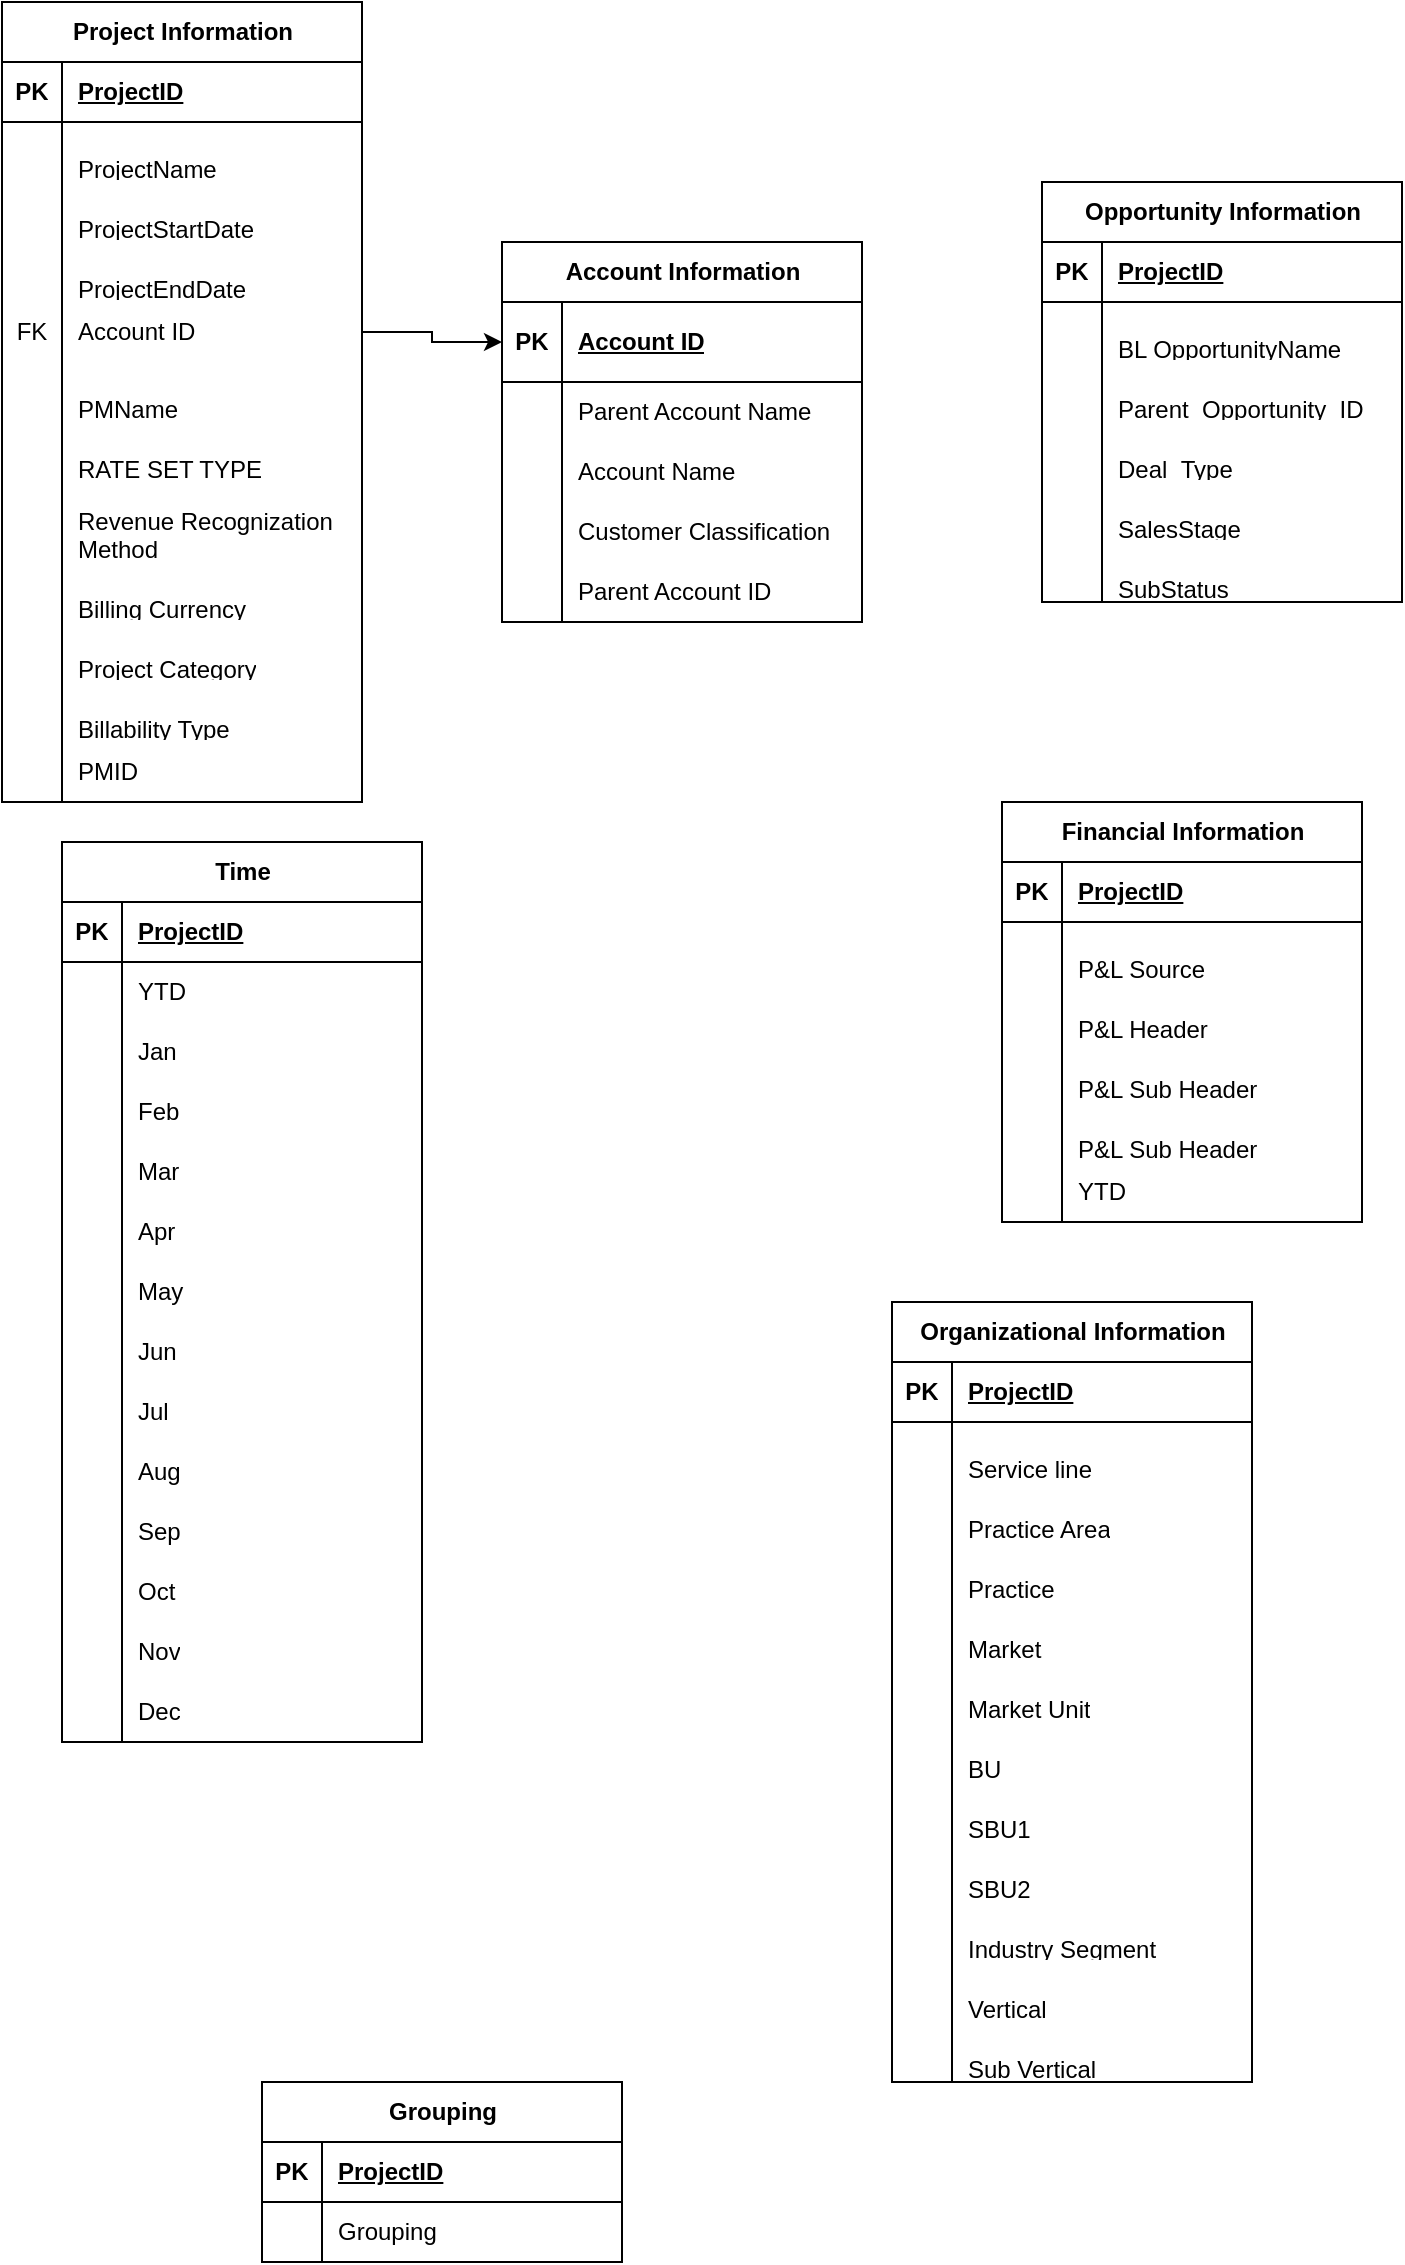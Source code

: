 <mxfile version="24.7.17">
  <diagram name="Page-1" id="5U7OFYhLFmNazkkYu3HU">
    <mxGraphModel dx="794" dy="412" grid="1" gridSize="10" guides="1" tooltips="1" connect="1" arrows="1" fold="1" page="1" pageScale="1" pageWidth="850" pageHeight="1100" math="0" shadow="0">
      <root>
        <mxCell id="0" />
        <mxCell id="1" parent="0" />
        <mxCell id="BCsm7KFV23yPvtMuVDnD-1" value="Project Information" style="shape=table;startSize=30;container=1;collapsible=1;childLayout=tableLayout;fixedRows=1;rowLines=0;fontStyle=1;align=center;resizeLast=1;html=1;" parent="1" vertex="1">
          <mxGeometry x="50" y="100" width="180" height="400" as="geometry" />
        </mxCell>
        <mxCell id="BCsm7KFV23yPvtMuVDnD-2" value="" style="shape=tableRow;horizontal=0;startSize=0;swimlaneHead=0;swimlaneBody=0;fillColor=none;collapsible=0;dropTarget=0;points=[[0,0.5],[1,0.5]];portConstraint=eastwest;top=0;left=0;right=0;bottom=1;" parent="BCsm7KFV23yPvtMuVDnD-1" vertex="1">
          <mxGeometry y="30" width="180" height="30" as="geometry" />
        </mxCell>
        <mxCell id="BCsm7KFV23yPvtMuVDnD-3" value="PK" style="shape=partialRectangle;connectable=0;fillColor=none;top=0;left=0;bottom=0;right=0;fontStyle=1;overflow=hidden;whiteSpace=wrap;html=1;" parent="BCsm7KFV23yPvtMuVDnD-2" vertex="1">
          <mxGeometry width="30" height="30" as="geometry">
            <mxRectangle width="30" height="30" as="alternateBounds" />
          </mxGeometry>
        </mxCell>
        <mxCell id="BCsm7KFV23yPvtMuVDnD-4" value="ProjectID" style="shape=partialRectangle;connectable=0;fillColor=none;top=0;left=0;bottom=0;right=0;align=left;spacingLeft=6;fontStyle=5;overflow=hidden;whiteSpace=wrap;html=1;" parent="BCsm7KFV23yPvtMuVDnD-2" vertex="1">
          <mxGeometry x="30" width="150" height="30" as="geometry">
            <mxRectangle width="150" height="30" as="alternateBounds" />
          </mxGeometry>
        </mxCell>
        <mxCell id="BCsm7KFV23yPvtMuVDnD-5" value="" style="shape=tableRow;horizontal=0;startSize=0;swimlaneHead=0;swimlaneBody=0;fillColor=none;collapsible=0;dropTarget=0;points=[[0,0.5],[1,0.5]];portConstraint=eastwest;top=0;left=0;right=0;bottom=0;" parent="BCsm7KFV23yPvtMuVDnD-1" vertex="1">
          <mxGeometry y="60" width="180" height="30" as="geometry" />
        </mxCell>
        <mxCell id="BCsm7KFV23yPvtMuVDnD-6" value="&#xa;&lt;span data-teams=&quot;true&quot;&gt;&lt;span dir=&quot;ltr&quot; class=&quot;ui-provider a b c d e f g h i j k l m n o p q r s t u v w x y z ab ac ae af ag ah ai aj ak&quot;&gt;&lt;ul&gt;&lt;li&gt;ProjectID&lt;/li&gt;&lt;li&gt;ProjectName&lt;/li&gt;&lt;li&gt;ProjectStartDate&lt;/li&gt;&lt;li&gt;ProjectEndDate&lt;/li&gt;&lt;li&gt;PMID&lt;/li&gt;&lt;li&gt;PMName&lt;/li&gt;&lt;li&gt;RATE SET TYPE&lt;/li&gt;&lt;li&gt;REVENUE RECOGNITION METHOD&lt;/li&gt;&lt;li&gt;Billing Currency&lt;/li&gt;&lt;li&gt;Billability Type&lt;/li&gt;&lt;li&gt;Project Category&lt;/li&gt;&lt;/ul&gt;&lt;/span&gt;&lt;/span&gt;&#xa;&#xa;" style="shape=partialRectangle;connectable=0;fillColor=none;top=0;left=0;bottom=0;right=0;editable=1;overflow=hidden;whiteSpace=wrap;html=1;" parent="BCsm7KFV23yPvtMuVDnD-5" vertex="1">
          <mxGeometry width="30" height="30" as="geometry">
            <mxRectangle width="30" height="30" as="alternateBounds" />
          </mxGeometry>
        </mxCell>
        <mxCell id="BCsm7KFV23yPvtMuVDnD-7" value="&#xa;&lt;span data-teams=&quot;true&quot;&gt;&lt;span dir=&quot;ltr&quot; class=&quot;ui-provider a b c d e f g h i j k l m n o p q r s t u v w x y z ab ac ae af ag ah ai aj ak&quot;&gt;ProjectName&lt;/span&gt;&lt;/span&gt;&#xa;&#xa;" style="shape=partialRectangle;connectable=0;fillColor=none;top=0;left=0;bottom=0;right=0;align=left;spacingLeft=6;overflow=hidden;whiteSpace=wrap;html=1;" parent="BCsm7KFV23yPvtMuVDnD-5" vertex="1">
          <mxGeometry x="30" width="150" height="30" as="geometry">
            <mxRectangle width="150" height="30" as="alternateBounds" />
          </mxGeometry>
        </mxCell>
        <mxCell id="BCsm7KFV23yPvtMuVDnD-8" value="" style="shape=tableRow;horizontal=0;startSize=0;swimlaneHead=0;swimlaneBody=0;fillColor=none;collapsible=0;dropTarget=0;points=[[0,0.5],[1,0.5]];portConstraint=eastwest;top=0;left=0;right=0;bottom=0;" parent="BCsm7KFV23yPvtMuVDnD-1" vertex="1">
          <mxGeometry y="90" width="180" height="30" as="geometry" />
        </mxCell>
        <mxCell id="BCsm7KFV23yPvtMuVDnD-9" value="" style="shape=partialRectangle;connectable=0;fillColor=none;top=0;left=0;bottom=0;right=0;editable=1;overflow=hidden;whiteSpace=wrap;html=1;" parent="BCsm7KFV23yPvtMuVDnD-8" vertex="1">
          <mxGeometry width="30" height="30" as="geometry">
            <mxRectangle width="30" height="30" as="alternateBounds" />
          </mxGeometry>
        </mxCell>
        <mxCell id="BCsm7KFV23yPvtMuVDnD-10" value="&#xa;&lt;span data-teams=&quot;true&quot;&gt;&lt;span dir=&quot;ltr&quot; class=&quot;ui-provider a b c d e f g h i j k l m n o p q r s t u v w x y z ab ac ae af ag ah ai aj ak&quot;&gt;ProjectStartDate&lt;/span&gt;&lt;/span&gt;&#xa;&#xa;" style="shape=partialRectangle;connectable=0;fillColor=none;top=0;left=0;bottom=0;right=0;align=left;spacingLeft=6;overflow=hidden;whiteSpace=wrap;html=1;" parent="BCsm7KFV23yPvtMuVDnD-8" vertex="1">
          <mxGeometry x="30" width="150" height="30" as="geometry">
            <mxRectangle width="150" height="30" as="alternateBounds" />
          </mxGeometry>
        </mxCell>
        <mxCell id="BCsm7KFV23yPvtMuVDnD-11" value="" style="shape=tableRow;horizontal=0;startSize=0;swimlaneHead=0;swimlaneBody=0;fillColor=none;collapsible=0;dropTarget=0;points=[[0,0.5],[1,0.5]];portConstraint=eastwest;top=0;left=0;right=0;bottom=0;" parent="BCsm7KFV23yPvtMuVDnD-1" vertex="1">
          <mxGeometry y="120" width="180" height="30" as="geometry" />
        </mxCell>
        <mxCell id="BCsm7KFV23yPvtMuVDnD-12" value="" style="shape=partialRectangle;connectable=0;fillColor=none;top=0;left=0;bottom=0;right=0;editable=1;overflow=hidden;whiteSpace=wrap;html=1;" parent="BCsm7KFV23yPvtMuVDnD-11" vertex="1">
          <mxGeometry width="30" height="30" as="geometry">
            <mxRectangle width="30" height="30" as="alternateBounds" />
          </mxGeometry>
        </mxCell>
        <mxCell id="BCsm7KFV23yPvtMuVDnD-13" value="&#xa;&lt;span data-teams=&quot;true&quot;&gt;&lt;span dir=&quot;ltr&quot; class=&quot;ui-provider a b c d e f g h i j k l m n o p q r s t u v w x y z ab ac ae af ag ah ai aj ak&quot;&gt;ProjectEndDate&lt;/span&gt;&lt;/span&gt;&#xa;&#xa;" style="shape=partialRectangle;connectable=0;fillColor=none;top=0;left=0;bottom=0;right=0;align=left;spacingLeft=6;overflow=hidden;whiteSpace=wrap;html=1;" parent="BCsm7KFV23yPvtMuVDnD-11" vertex="1">
          <mxGeometry x="30" width="150" height="30" as="geometry">
            <mxRectangle width="150" height="30" as="alternateBounds" />
          </mxGeometry>
        </mxCell>
        <mxCell id="BCsm7KFV23yPvtMuVDnD-16" value="" style="shape=tableRow;horizontal=0;startSize=0;swimlaneHead=0;swimlaneBody=0;fillColor=none;collapsible=0;dropTarget=0;points=[[0,0.5],[1,0.5]];portConstraint=eastwest;top=0;left=0;right=0;bottom=0;" parent="BCsm7KFV23yPvtMuVDnD-1" vertex="1">
          <mxGeometry y="150" width="180" height="30" as="geometry" />
        </mxCell>
        <mxCell id="BCsm7KFV23yPvtMuVDnD-17" value="FK" style="shape=partialRectangle;connectable=0;fillColor=none;top=0;left=0;bottom=0;right=0;editable=1;overflow=hidden;whiteSpace=wrap;html=1;" parent="BCsm7KFV23yPvtMuVDnD-16" vertex="1">
          <mxGeometry width="30" height="30" as="geometry">
            <mxRectangle width="30" height="30" as="alternateBounds" />
          </mxGeometry>
        </mxCell>
        <mxCell id="BCsm7KFV23yPvtMuVDnD-18" value="Account ID" style="shape=partialRectangle;connectable=0;fillColor=none;top=0;left=0;bottom=0;right=0;align=left;spacingLeft=6;overflow=hidden;whiteSpace=wrap;html=1;" parent="BCsm7KFV23yPvtMuVDnD-16" vertex="1">
          <mxGeometry x="30" width="150" height="30" as="geometry">
            <mxRectangle width="150" height="30" as="alternateBounds" />
          </mxGeometry>
        </mxCell>
        <mxCell id="BCsm7KFV23yPvtMuVDnD-19" value="" style="shape=tableRow;horizontal=0;startSize=0;swimlaneHead=0;swimlaneBody=0;fillColor=none;collapsible=0;dropTarget=0;points=[[0,0.5],[1,0.5]];portConstraint=eastwest;top=0;left=0;right=0;bottom=0;" parent="BCsm7KFV23yPvtMuVDnD-1" vertex="1">
          <mxGeometry y="180" width="180" height="30" as="geometry" />
        </mxCell>
        <mxCell id="BCsm7KFV23yPvtMuVDnD-20" value="" style="shape=partialRectangle;connectable=0;fillColor=none;top=0;left=0;bottom=0;right=0;editable=1;overflow=hidden;whiteSpace=wrap;html=1;" parent="BCsm7KFV23yPvtMuVDnD-19" vertex="1">
          <mxGeometry width="30" height="30" as="geometry">
            <mxRectangle width="30" height="30" as="alternateBounds" />
          </mxGeometry>
        </mxCell>
        <mxCell id="BCsm7KFV23yPvtMuVDnD-21" value="&#xa;&lt;span data-teams=&quot;true&quot;&gt;&lt;span dir=&quot;ltr&quot; class=&quot;ui-provider a b c d e f g h i j k l m n o p q r s t u v w x y z ab ac ae af ag ah ai aj ak&quot;&gt;PMName&lt;/span&gt;&lt;/span&gt;&#xa;&#xa;" style="shape=partialRectangle;connectable=0;fillColor=none;top=0;left=0;bottom=0;right=0;align=left;spacingLeft=6;overflow=hidden;whiteSpace=wrap;html=1;" parent="BCsm7KFV23yPvtMuVDnD-19" vertex="1">
          <mxGeometry x="30" width="150" height="30" as="geometry">
            <mxRectangle width="150" height="30" as="alternateBounds" />
          </mxGeometry>
        </mxCell>
        <mxCell id="BCsm7KFV23yPvtMuVDnD-22" value="" style="shape=tableRow;horizontal=0;startSize=0;swimlaneHead=0;swimlaneBody=0;fillColor=none;collapsible=0;dropTarget=0;points=[[0,0.5],[1,0.5]];portConstraint=eastwest;top=0;left=0;right=0;bottom=0;" parent="BCsm7KFV23yPvtMuVDnD-1" vertex="1">
          <mxGeometry y="210" width="180" height="40" as="geometry" />
        </mxCell>
        <mxCell id="BCsm7KFV23yPvtMuVDnD-23" value="" style="shape=partialRectangle;connectable=0;fillColor=none;top=0;left=0;bottom=0;right=0;editable=1;overflow=hidden;whiteSpace=wrap;html=1;" parent="BCsm7KFV23yPvtMuVDnD-22" vertex="1">
          <mxGeometry width="30" height="40" as="geometry">
            <mxRectangle width="30" height="40" as="alternateBounds" />
          </mxGeometry>
        </mxCell>
        <mxCell id="BCsm7KFV23yPvtMuVDnD-24" value="&#xa;&lt;span data-teams=&quot;true&quot;&gt;&lt;span dir=&quot;ltr&quot; class=&quot;ui-provider a b c d e f g h i j k l m n o p q r s t u v w x y z ab ac ae af ag ah ai aj ak&quot;&gt;RATE SET TYPE&lt;/span&gt;&lt;/span&gt;&#xa;&#xa;" style="shape=partialRectangle;connectable=0;fillColor=none;top=0;left=0;bottom=0;right=0;align=left;spacingLeft=6;overflow=hidden;whiteSpace=wrap;html=1;" parent="BCsm7KFV23yPvtMuVDnD-22" vertex="1">
          <mxGeometry x="30" width="150" height="40" as="geometry">
            <mxRectangle width="150" height="40" as="alternateBounds" />
          </mxGeometry>
        </mxCell>
        <mxCell id="BCsm7KFV23yPvtMuVDnD-25" value="" style="shape=tableRow;horizontal=0;startSize=0;swimlaneHead=0;swimlaneBody=0;fillColor=none;collapsible=0;dropTarget=0;points=[[0,0.5],[1,0.5]];portConstraint=eastwest;top=0;left=0;right=0;bottom=0;" parent="BCsm7KFV23yPvtMuVDnD-1" vertex="1">
          <mxGeometry y="250" width="180" height="30" as="geometry" />
        </mxCell>
        <mxCell id="BCsm7KFV23yPvtMuVDnD-26" value="" style="shape=partialRectangle;connectable=0;fillColor=none;top=0;left=0;bottom=0;right=0;editable=1;overflow=hidden;whiteSpace=wrap;html=1;" parent="BCsm7KFV23yPvtMuVDnD-25" vertex="1">
          <mxGeometry width="30" height="30" as="geometry">
            <mxRectangle width="30" height="30" as="alternateBounds" />
          </mxGeometry>
        </mxCell>
        <mxCell id="BCsm7KFV23yPvtMuVDnD-27" value="Revenue Recognization Method" style="shape=partialRectangle;connectable=0;fillColor=none;top=0;left=0;bottom=0;right=0;align=left;spacingLeft=6;overflow=hidden;whiteSpace=wrap;html=1;" parent="BCsm7KFV23yPvtMuVDnD-25" vertex="1">
          <mxGeometry x="30" width="150" height="30" as="geometry">
            <mxRectangle width="150" height="30" as="alternateBounds" />
          </mxGeometry>
        </mxCell>
        <mxCell id="BCsm7KFV23yPvtMuVDnD-28" value="" style="shape=tableRow;horizontal=0;startSize=0;swimlaneHead=0;swimlaneBody=0;fillColor=none;collapsible=0;dropTarget=0;points=[[0,0.5],[1,0.5]];portConstraint=eastwest;top=0;left=0;right=0;bottom=0;" parent="BCsm7KFV23yPvtMuVDnD-1" vertex="1">
          <mxGeometry y="280" width="180" height="30" as="geometry" />
        </mxCell>
        <mxCell id="BCsm7KFV23yPvtMuVDnD-29" value="" style="shape=partialRectangle;connectable=0;fillColor=none;top=0;left=0;bottom=0;right=0;editable=1;overflow=hidden;whiteSpace=wrap;html=1;" parent="BCsm7KFV23yPvtMuVDnD-28" vertex="1">
          <mxGeometry width="30" height="30" as="geometry">
            <mxRectangle width="30" height="30" as="alternateBounds" />
          </mxGeometry>
        </mxCell>
        <mxCell id="BCsm7KFV23yPvtMuVDnD-30" value="&#xa;&lt;span data-teams=&quot;true&quot;&gt;&lt;span dir=&quot;ltr&quot; class=&quot;ui-provider a b c d e f g h i j k l m n o p q r s t u v w x y z ab ac ae af ag ah ai aj ak&quot;&gt;Billing Currency&lt;/span&gt;&lt;/span&gt;&#xa;&#xa;" style="shape=partialRectangle;connectable=0;fillColor=none;top=0;left=0;bottom=0;right=0;align=left;spacingLeft=6;overflow=hidden;whiteSpace=wrap;html=1;" parent="BCsm7KFV23yPvtMuVDnD-28" vertex="1">
          <mxGeometry x="30" width="150" height="30" as="geometry">
            <mxRectangle width="150" height="30" as="alternateBounds" />
          </mxGeometry>
        </mxCell>
        <mxCell id="BCsm7KFV23yPvtMuVDnD-31" value="" style="shape=tableRow;horizontal=0;startSize=0;swimlaneHead=0;swimlaneBody=0;fillColor=none;collapsible=0;dropTarget=0;points=[[0,0.5],[1,0.5]];portConstraint=eastwest;top=0;left=0;right=0;bottom=0;" parent="BCsm7KFV23yPvtMuVDnD-1" vertex="1">
          <mxGeometry y="310" width="180" height="30" as="geometry" />
        </mxCell>
        <mxCell id="BCsm7KFV23yPvtMuVDnD-32" value="" style="shape=partialRectangle;connectable=0;fillColor=none;top=0;left=0;bottom=0;right=0;editable=1;overflow=hidden;whiteSpace=wrap;html=1;" parent="BCsm7KFV23yPvtMuVDnD-31" vertex="1">
          <mxGeometry width="30" height="30" as="geometry">
            <mxRectangle width="30" height="30" as="alternateBounds" />
          </mxGeometry>
        </mxCell>
        <mxCell id="BCsm7KFV23yPvtMuVDnD-33" value="&#xa;&lt;span data-teams=&quot;true&quot;&gt;&lt;span dir=&quot;ltr&quot; class=&quot;ui-provider a b c d e f g h i j k l m n o p q r s t u v w x y z ab ac ae af ag ah ai aj ak&quot;&gt;Project Category&lt;/span&gt;&lt;/span&gt;&#xa;&#xa;" style="shape=partialRectangle;connectable=0;fillColor=none;top=0;left=0;bottom=0;right=0;align=left;spacingLeft=6;overflow=hidden;whiteSpace=wrap;html=1;" parent="BCsm7KFV23yPvtMuVDnD-31" vertex="1">
          <mxGeometry x="30" width="150" height="30" as="geometry">
            <mxRectangle width="150" height="30" as="alternateBounds" />
          </mxGeometry>
        </mxCell>
        <mxCell id="BCsm7KFV23yPvtMuVDnD-34" value="" style="shape=tableRow;horizontal=0;startSize=0;swimlaneHead=0;swimlaneBody=0;fillColor=none;collapsible=0;dropTarget=0;points=[[0,0.5],[1,0.5]];portConstraint=eastwest;top=0;left=0;right=0;bottom=0;" parent="BCsm7KFV23yPvtMuVDnD-1" vertex="1">
          <mxGeometry y="340" width="180" height="30" as="geometry" />
        </mxCell>
        <mxCell id="BCsm7KFV23yPvtMuVDnD-35" value="" style="shape=partialRectangle;connectable=0;fillColor=none;top=0;left=0;bottom=0;right=0;editable=1;overflow=hidden;whiteSpace=wrap;html=1;" parent="BCsm7KFV23yPvtMuVDnD-34" vertex="1">
          <mxGeometry width="30" height="30" as="geometry">
            <mxRectangle width="30" height="30" as="alternateBounds" />
          </mxGeometry>
        </mxCell>
        <mxCell id="BCsm7KFV23yPvtMuVDnD-36" value="&#xa;&lt;span data-teams=&quot;true&quot;&gt;&lt;span dir=&quot;ltr&quot; class=&quot;ui-provider a b c d e f g h i j k l m n o p q r s t u v w x y z ab ac ae af ag ah ai aj ak&quot;&gt;Billability Type&lt;/span&gt;&lt;/span&gt;&#xa;&#xa;" style="shape=partialRectangle;connectable=0;fillColor=none;top=0;left=0;bottom=0;right=0;align=left;spacingLeft=6;overflow=hidden;whiteSpace=wrap;html=1;" parent="BCsm7KFV23yPvtMuVDnD-34" vertex="1">
          <mxGeometry x="30" width="150" height="30" as="geometry">
            <mxRectangle width="150" height="30" as="alternateBounds" />
          </mxGeometry>
        </mxCell>
        <mxCell id="ydJCEiQWSddTSp9vnSZ5-8" style="shape=tableRow;horizontal=0;startSize=0;swimlaneHead=0;swimlaneBody=0;fillColor=none;collapsible=0;dropTarget=0;points=[[0,0.5],[1,0.5]];portConstraint=eastwest;top=0;left=0;right=0;bottom=0;" vertex="1" parent="BCsm7KFV23yPvtMuVDnD-1">
          <mxGeometry y="370" width="180" height="30" as="geometry" />
        </mxCell>
        <mxCell id="ydJCEiQWSddTSp9vnSZ5-9" style="shape=partialRectangle;connectable=0;fillColor=none;top=0;left=0;bottom=0;right=0;editable=1;overflow=hidden;whiteSpace=wrap;html=1;" vertex="1" parent="ydJCEiQWSddTSp9vnSZ5-8">
          <mxGeometry width="30" height="30" as="geometry">
            <mxRectangle width="30" height="30" as="alternateBounds" />
          </mxGeometry>
        </mxCell>
        <mxCell id="ydJCEiQWSddTSp9vnSZ5-10" value="PMID" style="shape=partialRectangle;connectable=0;fillColor=none;top=0;left=0;bottom=0;right=0;align=left;spacingLeft=6;overflow=hidden;whiteSpace=wrap;html=1;" vertex="1" parent="ydJCEiQWSddTSp9vnSZ5-8">
          <mxGeometry x="30" width="150" height="30" as="geometry">
            <mxRectangle width="150" height="30" as="alternateBounds" />
          </mxGeometry>
        </mxCell>
        <mxCell id="GEsXS2VqUQdBGcQESQtZ-13" value="&lt;span data-teams=&quot;true&quot;&gt;&lt;span dir=&quot;ltr&quot; class=&quot;ui-provider dw lv lw lx ly lz ma mb mc md me mf mg mh mi mj mk ml mm mn mo mp mq mr ms mt mu mv mw mx my mz na nb nc&quot;&gt;Opportunity Information&lt;/span&gt;&lt;/span&gt;" style="shape=table;startSize=30;container=1;collapsible=1;childLayout=tableLayout;fixedRows=1;rowLines=0;fontStyle=1;align=center;resizeLast=1;html=1;" parent="1" vertex="1">
          <mxGeometry x="570" y="190" width="180" height="210" as="geometry" />
        </mxCell>
        <mxCell id="GEsXS2VqUQdBGcQESQtZ-14" value="" style="shape=tableRow;horizontal=0;startSize=0;swimlaneHead=0;swimlaneBody=0;fillColor=none;collapsible=0;dropTarget=0;points=[[0,0.5],[1,0.5]];portConstraint=eastwest;top=0;left=0;right=0;bottom=1;" parent="GEsXS2VqUQdBGcQESQtZ-13" vertex="1">
          <mxGeometry y="30" width="180" height="30" as="geometry" />
        </mxCell>
        <mxCell id="GEsXS2VqUQdBGcQESQtZ-15" value="PK" style="shape=partialRectangle;connectable=0;fillColor=none;top=0;left=0;bottom=0;right=0;fontStyle=1;overflow=hidden;whiteSpace=wrap;html=1;" parent="GEsXS2VqUQdBGcQESQtZ-14" vertex="1">
          <mxGeometry width="30" height="30" as="geometry">
            <mxRectangle width="30" height="30" as="alternateBounds" />
          </mxGeometry>
        </mxCell>
        <mxCell id="GEsXS2VqUQdBGcQESQtZ-16" value="ProjectID" style="shape=partialRectangle;connectable=0;fillColor=none;top=0;left=0;bottom=0;right=0;align=left;spacingLeft=6;fontStyle=5;overflow=hidden;whiteSpace=wrap;html=1;" parent="GEsXS2VqUQdBGcQESQtZ-14" vertex="1">
          <mxGeometry x="30" width="150" height="30" as="geometry">
            <mxRectangle width="150" height="30" as="alternateBounds" />
          </mxGeometry>
        </mxCell>
        <mxCell id="GEsXS2VqUQdBGcQESQtZ-20" value="" style="shape=tableRow;horizontal=0;startSize=0;swimlaneHead=0;swimlaneBody=0;fillColor=none;collapsible=0;dropTarget=0;points=[[0,0.5],[1,0.5]];portConstraint=eastwest;top=0;left=0;right=0;bottom=0;" parent="GEsXS2VqUQdBGcQESQtZ-13" vertex="1">
          <mxGeometry y="60" width="180" height="30" as="geometry" />
        </mxCell>
        <mxCell id="GEsXS2VqUQdBGcQESQtZ-21" value="" style="shape=partialRectangle;connectable=0;fillColor=none;top=0;left=0;bottom=0;right=0;editable=1;overflow=hidden;whiteSpace=wrap;html=1;" parent="GEsXS2VqUQdBGcQESQtZ-20" vertex="1">
          <mxGeometry width="30" height="30" as="geometry">
            <mxRectangle width="30" height="30" as="alternateBounds" />
          </mxGeometry>
        </mxCell>
        <mxCell id="GEsXS2VqUQdBGcQESQtZ-22" value="&#xa;&lt;span data-teams=&quot;true&quot;&gt;&lt;span dir=&quot;ltr&quot; class=&quot;ui-provider dw lv lw lx ly lz ma mb mc md me mf mg mh mi mj mk ml mm mn mo mp mq mr ms mt mu mv mw mx my mz na nb nc&quot;&gt;BL OpportunityName&lt;/span&gt;&lt;/span&gt;&#xa;&#xa;" style="shape=partialRectangle;connectable=0;fillColor=none;top=0;left=0;bottom=0;right=0;align=left;spacingLeft=6;overflow=hidden;whiteSpace=wrap;html=1;" parent="GEsXS2VqUQdBGcQESQtZ-20" vertex="1">
          <mxGeometry x="30" width="150" height="30" as="geometry">
            <mxRectangle width="150" height="30" as="alternateBounds" />
          </mxGeometry>
        </mxCell>
        <mxCell id="GEsXS2VqUQdBGcQESQtZ-23" value="" style="shape=tableRow;horizontal=0;startSize=0;swimlaneHead=0;swimlaneBody=0;fillColor=none;collapsible=0;dropTarget=0;points=[[0,0.5],[1,0.5]];portConstraint=eastwest;top=0;left=0;right=0;bottom=0;" parent="GEsXS2VqUQdBGcQESQtZ-13" vertex="1">
          <mxGeometry y="90" width="180" height="30" as="geometry" />
        </mxCell>
        <mxCell id="GEsXS2VqUQdBGcQESQtZ-24" value="" style="shape=partialRectangle;connectable=0;fillColor=none;top=0;left=0;bottom=0;right=0;editable=1;overflow=hidden;whiteSpace=wrap;html=1;" parent="GEsXS2VqUQdBGcQESQtZ-23" vertex="1">
          <mxGeometry width="30" height="30" as="geometry">
            <mxRectangle width="30" height="30" as="alternateBounds" />
          </mxGeometry>
        </mxCell>
        <mxCell id="GEsXS2VqUQdBGcQESQtZ-25" value="&#xa;&lt;span data-teams=&quot;true&quot;&gt;&lt;span dir=&quot;ltr&quot; class=&quot;ui-provider dw lv lw lx ly lz ma mb mc md me mf mg mh mi mj mk ml mm mn mo mp mq mr ms mt mu mv mw mx my mz na nb nc&quot;&gt;Parent_Opportunity_ID&lt;/span&gt;&lt;/span&gt;&#xa;&#xa;" style="shape=partialRectangle;connectable=0;fillColor=none;top=0;left=0;bottom=0;right=0;align=left;spacingLeft=6;overflow=hidden;whiteSpace=wrap;html=1;" parent="GEsXS2VqUQdBGcQESQtZ-23" vertex="1">
          <mxGeometry x="30" width="150" height="30" as="geometry">
            <mxRectangle width="150" height="30" as="alternateBounds" />
          </mxGeometry>
        </mxCell>
        <mxCell id="GEsXS2VqUQdBGcQESQtZ-26" value="" style="shape=tableRow;horizontal=0;startSize=0;swimlaneHead=0;swimlaneBody=0;fillColor=none;collapsible=0;dropTarget=0;points=[[0,0.5],[1,0.5]];portConstraint=eastwest;top=0;left=0;right=0;bottom=0;" parent="GEsXS2VqUQdBGcQESQtZ-13" vertex="1">
          <mxGeometry y="120" width="180" height="30" as="geometry" />
        </mxCell>
        <mxCell id="GEsXS2VqUQdBGcQESQtZ-27" value="" style="shape=partialRectangle;connectable=0;fillColor=none;top=0;left=0;bottom=0;right=0;editable=1;overflow=hidden;whiteSpace=wrap;html=1;" parent="GEsXS2VqUQdBGcQESQtZ-26" vertex="1">
          <mxGeometry width="30" height="30" as="geometry">
            <mxRectangle width="30" height="30" as="alternateBounds" />
          </mxGeometry>
        </mxCell>
        <mxCell id="GEsXS2VqUQdBGcQESQtZ-28" value="&#xa;&lt;span data-teams=&quot;true&quot;&gt;&lt;span dir=&quot;ltr&quot; class=&quot;ui-provider dw lv lw lx ly lz ma mb mc md me mf mg mh mi mj mk ml mm mn mo mp mq mr ms mt mu mv mw mx my mz na nb nc&quot;&gt;Deal_Type&lt;/span&gt;&lt;/span&gt;&#xa;&#xa;" style="shape=partialRectangle;connectable=0;fillColor=none;top=0;left=0;bottom=0;right=0;align=left;spacingLeft=6;overflow=hidden;whiteSpace=wrap;html=1;" parent="GEsXS2VqUQdBGcQESQtZ-26" vertex="1">
          <mxGeometry x="30" width="150" height="30" as="geometry">
            <mxRectangle width="150" height="30" as="alternateBounds" />
          </mxGeometry>
        </mxCell>
        <mxCell id="GEsXS2VqUQdBGcQESQtZ-29" value="" style="shape=tableRow;horizontal=0;startSize=0;swimlaneHead=0;swimlaneBody=0;fillColor=none;collapsible=0;dropTarget=0;points=[[0,0.5],[1,0.5]];portConstraint=eastwest;top=0;left=0;right=0;bottom=0;" parent="GEsXS2VqUQdBGcQESQtZ-13" vertex="1">
          <mxGeometry y="150" width="180" height="30" as="geometry" />
        </mxCell>
        <mxCell id="GEsXS2VqUQdBGcQESQtZ-30" value="" style="shape=partialRectangle;connectable=0;fillColor=none;top=0;left=0;bottom=0;right=0;editable=1;overflow=hidden;whiteSpace=wrap;html=1;" parent="GEsXS2VqUQdBGcQESQtZ-29" vertex="1">
          <mxGeometry width="30" height="30" as="geometry">
            <mxRectangle width="30" height="30" as="alternateBounds" />
          </mxGeometry>
        </mxCell>
        <mxCell id="GEsXS2VqUQdBGcQESQtZ-31" value="&#xa;&lt;span data-teams=&quot;true&quot;&gt;&lt;span dir=&quot;ltr&quot; class=&quot;ui-provider dw lv lw lx ly lz ma mb mc md me mf mg mh mi mj mk ml mm mn mo mp mq mr ms mt mu mv mw mx my mz na nb nc&quot;&gt;SalesStage&lt;/span&gt;&lt;/span&gt;&#xa;&#xa;" style="shape=partialRectangle;connectable=0;fillColor=none;top=0;left=0;bottom=0;right=0;align=left;spacingLeft=6;overflow=hidden;whiteSpace=wrap;html=1;" parent="GEsXS2VqUQdBGcQESQtZ-29" vertex="1">
          <mxGeometry x="30" width="150" height="30" as="geometry">
            <mxRectangle width="150" height="30" as="alternateBounds" />
          </mxGeometry>
        </mxCell>
        <mxCell id="GEsXS2VqUQdBGcQESQtZ-32" value="" style="shape=tableRow;horizontal=0;startSize=0;swimlaneHead=0;swimlaneBody=0;fillColor=none;collapsible=0;dropTarget=0;points=[[0,0.5],[1,0.5]];portConstraint=eastwest;top=0;left=0;right=0;bottom=0;" parent="GEsXS2VqUQdBGcQESQtZ-13" vertex="1">
          <mxGeometry y="180" width="180" height="30" as="geometry" />
        </mxCell>
        <mxCell id="GEsXS2VqUQdBGcQESQtZ-33" value="" style="shape=partialRectangle;connectable=0;fillColor=none;top=0;left=0;bottom=0;right=0;editable=1;overflow=hidden;whiteSpace=wrap;html=1;" parent="GEsXS2VqUQdBGcQESQtZ-32" vertex="1">
          <mxGeometry width="30" height="30" as="geometry">
            <mxRectangle width="30" height="30" as="alternateBounds" />
          </mxGeometry>
        </mxCell>
        <mxCell id="GEsXS2VqUQdBGcQESQtZ-34" value="&#xa;&lt;span data-teams=&quot;true&quot;&gt;&lt;span dir=&quot;ltr&quot; class=&quot;ui-provider dw lv lw lx ly lz ma mb mc md me mf mg mh mi mj mk ml mm mn mo mp mq mr ms mt mu mv mw mx my mz na nb nc&quot;&gt;SubStatus&lt;/span&gt;&lt;/span&gt;&#xa;&#xa;" style="shape=partialRectangle;connectable=0;fillColor=none;top=0;left=0;bottom=0;right=0;align=left;spacingLeft=6;overflow=hidden;whiteSpace=wrap;html=1;" parent="GEsXS2VqUQdBGcQESQtZ-32" vertex="1">
          <mxGeometry x="30" width="150" height="30" as="geometry">
            <mxRectangle width="150" height="30" as="alternateBounds" />
          </mxGeometry>
        </mxCell>
        <mxCell id="GEsXS2VqUQdBGcQESQtZ-57" value="Time" style="shape=table;startSize=30;container=1;collapsible=1;childLayout=tableLayout;fixedRows=1;rowLines=0;fontStyle=1;align=center;resizeLast=1;html=1;" parent="1" vertex="1">
          <mxGeometry x="80" y="520" width="180" height="450" as="geometry" />
        </mxCell>
        <mxCell id="GEsXS2VqUQdBGcQESQtZ-58" value="" style="shape=tableRow;horizontal=0;startSize=0;swimlaneHead=0;swimlaneBody=0;fillColor=none;collapsible=0;dropTarget=0;points=[[0,0.5],[1,0.5]];portConstraint=eastwest;top=0;left=0;right=0;bottom=1;" parent="GEsXS2VqUQdBGcQESQtZ-57" vertex="1">
          <mxGeometry y="30" width="180" height="30" as="geometry" />
        </mxCell>
        <mxCell id="GEsXS2VqUQdBGcQESQtZ-59" value="PK" style="shape=partialRectangle;connectable=0;fillColor=none;top=0;left=0;bottom=0;right=0;fontStyle=1;overflow=hidden;whiteSpace=wrap;html=1;" parent="GEsXS2VqUQdBGcQESQtZ-58" vertex="1">
          <mxGeometry width="30" height="30" as="geometry">
            <mxRectangle width="30" height="30" as="alternateBounds" />
          </mxGeometry>
        </mxCell>
        <mxCell id="GEsXS2VqUQdBGcQESQtZ-60" value="ProjectID" style="shape=partialRectangle;connectable=0;fillColor=none;top=0;left=0;bottom=0;right=0;align=left;spacingLeft=6;fontStyle=5;overflow=hidden;whiteSpace=wrap;html=1;" parent="GEsXS2VqUQdBGcQESQtZ-58" vertex="1">
          <mxGeometry x="30" width="150" height="30" as="geometry">
            <mxRectangle width="150" height="30" as="alternateBounds" />
          </mxGeometry>
        </mxCell>
        <mxCell id="GEsXS2VqUQdBGcQESQtZ-61" value="" style="shape=tableRow;horizontal=0;startSize=0;swimlaneHead=0;swimlaneBody=0;fillColor=none;collapsible=0;dropTarget=0;points=[[0,0.5],[1,0.5]];portConstraint=eastwest;top=0;left=0;right=0;bottom=0;" parent="GEsXS2VqUQdBGcQESQtZ-57" vertex="1">
          <mxGeometry y="60" width="180" height="30" as="geometry" />
        </mxCell>
        <mxCell id="GEsXS2VqUQdBGcQESQtZ-62" value="" style="shape=partialRectangle;connectable=0;fillColor=none;top=0;left=0;bottom=0;right=0;editable=1;overflow=hidden;whiteSpace=wrap;html=1;" parent="GEsXS2VqUQdBGcQESQtZ-61" vertex="1">
          <mxGeometry width="30" height="30" as="geometry">
            <mxRectangle width="30" height="30" as="alternateBounds" />
          </mxGeometry>
        </mxCell>
        <mxCell id="GEsXS2VqUQdBGcQESQtZ-63" value="YTD" style="shape=partialRectangle;connectable=0;fillColor=none;top=0;left=0;bottom=0;right=0;align=left;spacingLeft=6;overflow=hidden;whiteSpace=wrap;html=1;" parent="GEsXS2VqUQdBGcQESQtZ-61" vertex="1">
          <mxGeometry x="30" width="150" height="30" as="geometry">
            <mxRectangle width="150" height="30" as="alternateBounds" />
          </mxGeometry>
        </mxCell>
        <mxCell id="GEsXS2VqUQdBGcQESQtZ-64" value="" style="shape=tableRow;horizontal=0;startSize=0;swimlaneHead=0;swimlaneBody=0;fillColor=none;collapsible=0;dropTarget=0;points=[[0,0.5],[1,0.5]];portConstraint=eastwest;top=0;left=0;right=0;bottom=0;" parent="GEsXS2VqUQdBGcQESQtZ-57" vertex="1">
          <mxGeometry y="90" width="180" height="30" as="geometry" />
        </mxCell>
        <mxCell id="GEsXS2VqUQdBGcQESQtZ-65" value="" style="shape=partialRectangle;connectable=0;fillColor=none;top=0;left=0;bottom=0;right=0;editable=1;overflow=hidden;whiteSpace=wrap;html=1;" parent="GEsXS2VqUQdBGcQESQtZ-64" vertex="1">
          <mxGeometry width="30" height="30" as="geometry">
            <mxRectangle width="30" height="30" as="alternateBounds" />
          </mxGeometry>
        </mxCell>
        <mxCell id="GEsXS2VqUQdBGcQESQtZ-66" value="Jan" style="shape=partialRectangle;connectable=0;fillColor=none;top=0;left=0;bottom=0;right=0;align=left;spacingLeft=6;overflow=hidden;whiteSpace=wrap;html=1;" parent="GEsXS2VqUQdBGcQESQtZ-64" vertex="1">
          <mxGeometry x="30" width="150" height="30" as="geometry">
            <mxRectangle width="150" height="30" as="alternateBounds" />
          </mxGeometry>
        </mxCell>
        <mxCell id="GEsXS2VqUQdBGcQESQtZ-67" value="" style="shape=tableRow;horizontal=0;startSize=0;swimlaneHead=0;swimlaneBody=0;fillColor=none;collapsible=0;dropTarget=0;points=[[0,0.5],[1,0.5]];portConstraint=eastwest;top=0;left=0;right=0;bottom=0;" parent="GEsXS2VqUQdBGcQESQtZ-57" vertex="1">
          <mxGeometry y="120" width="180" height="30" as="geometry" />
        </mxCell>
        <mxCell id="GEsXS2VqUQdBGcQESQtZ-68" value="" style="shape=partialRectangle;connectable=0;fillColor=none;top=0;left=0;bottom=0;right=0;editable=1;overflow=hidden;whiteSpace=wrap;html=1;" parent="GEsXS2VqUQdBGcQESQtZ-67" vertex="1">
          <mxGeometry width="30" height="30" as="geometry">
            <mxRectangle width="30" height="30" as="alternateBounds" />
          </mxGeometry>
        </mxCell>
        <mxCell id="GEsXS2VqUQdBGcQESQtZ-69" value="Feb" style="shape=partialRectangle;connectable=0;fillColor=none;top=0;left=0;bottom=0;right=0;align=left;spacingLeft=6;overflow=hidden;whiteSpace=wrap;html=1;" parent="GEsXS2VqUQdBGcQESQtZ-67" vertex="1">
          <mxGeometry x="30" width="150" height="30" as="geometry">
            <mxRectangle width="150" height="30" as="alternateBounds" />
          </mxGeometry>
        </mxCell>
        <mxCell id="GEsXS2VqUQdBGcQESQtZ-70" value="" style="shape=tableRow;horizontal=0;startSize=0;swimlaneHead=0;swimlaneBody=0;fillColor=none;collapsible=0;dropTarget=0;points=[[0,0.5],[1,0.5]];portConstraint=eastwest;top=0;left=0;right=0;bottom=0;" parent="GEsXS2VqUQdBGcQESQtZ-57" vertex="1">
          <mxGeometry y="150" width="180" height="30" as="geometry" />
        </mxCell>
        <mxCell id="GEsXS2VqUQdBGcQESQtZ-71" value="" style="shape=partialRectangle;connectable=0;fillColor=none;top=0;left=0;bottom=0;right=0;editable=1;overflow=hidden;whiteSpace=wrap;html=1;" parent="GEsXS2VqUQdBGcQESQtZ-70" vertex="1">
          <mxGeometry width="30" height="30" as="geometry">
            <mxRectangle width="30" height="30" as="alternateBounds" />
          </mxGeometry>
        </mxCell>
        <mxCell id="GEsXS2VqUQdBGcQESQtZ-72" value="Mar" style="shape=partialRectangle;connectable=0;fillColor=none;top=0;left=0;bottom=0;right=0;align=left;spacingLeft=6;overflow=hidden;whiteSpace=wrap;html=1;" parent="GEsXS2VqUQdBGcQESQtZ-70" vertex="1">
          <mxGeometry x="30" width="150" height="30" as="geometry">
            <mxRectangle width="150" height="30" as="alternateBounds" />
          </mxGeometry>
        </mxCell>
        <mxCell id="GEsXS2VqUQdBGcQESQtZ-73" value="" style="shape=tableRow;horizontal=0;startSize=0;swimlaneHead=0;swimlaneBody=0;fillColor=none;collapsible=0;dropTarget=0;points=[[0,0.5],[1,0.5]];portConstraint=eastwest;top=0;left=0;right=0;bottom=0;" parent="GEsXS2VqUQdBGcQESQtZ-57" vertex="1">
          <mxGeometry y="180" width="180" height="30" as="geometry" />
        </mxCell>
        <mxCell id="GEsXS2VqUQdBGcQESQtZ-74" value="" style="shape=partialRectangle;connectable=0;fillColor=none;top=0;left=0;bottom=0;right=0;editable=1;overflow=hidden;whiteSpace=wrap;html=1;" parent="GEsXS2VqUQdBGcQESQtZ-73" vertex="1">
          <mxGeometry width="30" height="30" as="geometry">
            <mxRectangle width="30" height="30" as="alternateBounds" />
          </mxGeometry>
        </mxCell>
        <mxCell id="GEsXS2VqUQdBGcQESQtZ-75" value="Apr" style="shape=partialRectangle;connectable=0;fillColor=none;top=0;left=0;bottom=0;right=0;align=left;spacingLeft=6;overflow=hidden;whiteSpace=wrap;html=1;" parent="GEsXS2VqUQdBGcQESQtZ-73" vertex="1">
          <mxGeometry x="30" width="150" height="30" as="geometry">
            <mxRectangle width="150" height="30" as="alternateBounds" />
          </mxGeometry>
        </mxCell>
        <mxCell id="GEsXS2VqUQdBGcQESQtZ-76" value="" style="shape=tableRow;horizontal=0;startSize=0;swimlaneHead=0;swimlaneBody=0;fillColor=none;collapsible=0;dropTarget=0;points=[[0,0.5],[1,0.5]];portConstraint=eastwest;top=0;left=0;right=0;bottom=0;" parent="GEsXS2VqUQdBGcQESQtZ-57" vertex="1">
          <mxGeometry y="210" width="180" height="30" as="geometry" />
        </mxCell>
        <mxCell id="GEsXS2VqUQdBGcQESQtZ-77" value="" style="shape=partialRectangle;connectable=0;fillColor=none;top=0;left=0;bottom=0;right=0;editable=1;overflow=hidden;whiteSpace=wrap;html=1;" parent="GEsXS2VqUQdBGcQESQtZ-76" vertex="1">
          <mxGeometry width="30" height="30" as="geometry">
            <mxRectangle width="30" height="30" as="alternateBounds" />
          </mxGeometry>
        </mxCell>
        <mxCell id="GEsXS2VqUQdBGcQESQtZ-78" value="May" style="shape=partialRectangle;connectable=0;fillColor=none;top=0;left=0;bottom=0;right=0;align=left;spacingLeft=6;overflow=hidden;whiteSpace=wrap;html=1;" parent="GEsXS2VqUQdBGcQESQtZ-76" vertex="1">
          <mxGeometry x="30" width="150" height="30" as="geometry">
            <mxRectangle width="150" height="30" as="alternateBounds" />
          </mxGeometry>
        </mxCell>
        <mxCell id="GEsXS2VqUQdBGcQESQtZ-79" value="" style="shape=tableRow;horizontal=0;startSize=0;swimlaneHead=0;swimlaneBody=0;fillColor=none;collapsible=0;dropTarget=0;points=[[0,0.5],[1,0.5]];portConstraint=eastwest;top=0;left=0;right=0;bottom=0;" parent="GEsXS2VqUQdBGcQESQtZ-57" vertex="1">
          <mxGeometry y="240" width="180" height="30" as="geometry" />
        </mxCell>
        <mxCell id="GEsXS2VqUQdBGcQESQtZ-80" value="" style="shape=partialRectangle;connectable=0;fillColor=none;top=0;left=0;bottom=0;right=0;editable=1;overflow=hidden;whiteSpace=wrap;html=1;" parent="GEsXS2VqUQdBGcQESQtZ-79" vertex="1">
          <mxGeometry width="30" height="30" as="geometry">
            <mxRectangle width="30" height="30" as="alternateBounds" />
          </mxGeometry>
        </mxCell>
        <mxCell id="GEsXS2VqUQdBGcQESQtZ-81" value="Jun" style="shape=partialRectangle;connectable=0;fillColor=none;top=0;left=0;bottom=0;right=0;align=left;spacingLeft=6;overflow=hidden;whiteSpace=wrap;html=1;" parent="GEsXS2VqUQdBGcQESQtZ-79" vertex="1">
          <mxGeometry x="30" width="150" height="30" as="geometry">
            <mxRectangle width="150" height="30" as="alternateBounds" />
          </mxGeometry>
        </mxCell>
        <mxCell id="GEsXS2VqUQdBGcQESQtZ-83" value="" style="shape=tableRow;horizontal=0;startSize=0;swimlaneHead=0;swimlaneBody=0;fillColor=none;collapsible=0;dropTarget=0;points=[[0,0.5],[1,0.5]];portConstraint=eastwest;top=0;left=0;right=0;bottom=0;" parent="GEsXS2VqUQdBGcQESQtZ-57" vertex="1">
          <mxGeometry y="270" width="180" height="30" as="geometry" />
        </mxCell>
        <mxCell id="GEsXS2VqUQdBGcQESQtZ-84" value="" style="shape=partialRectangle;connectable=0;fillColor=none;top=0;left=0;bottom=0;right=0;editable=1;overflow=hidden;whiteSpace=wrap;html=1;" parent="GEsXS2VqUQdBGcQESQtZ-83" vertex="1">
          <mxGeometry width="30" height="30" as="geometry">
            <mxRectangle width="30" height="30" as="alternateBounds" />
          </mxGeometry>
        </mxCell>
        <mxCell id="GEsXS2VqUQdBGcQESQtZ-85" value="Jul" style="shape=partialRectangle;connectable=0;fillColor=none;top=0;left=0;bottom=0;right=0;align=left;spacingLeft=6;overflow=hidden;whiteSpace=wrap;html=1;" parent="GEsXS2VqUQdBGcQESQtZ-83" vertex="1">
          <mxGeometry x="30" width="150" height="30" as="geometry">
            <mxRectangle width="150" height="30" as="alternateBounds" />
          </mxGeometry>
        </mxCell>
        <mxCell id="GEsXS2VqUQdBGcQESQtZ-86" value="" style="shape=tableRow;horizontal=0;startSize=0;swimlaneHead=0;swimlaneBody=0;fillColor=none;collapsible=0;dropTarget=0;points=[[0,0.5],[1,0.5]];portConstraint=eastwest;top=0;left=0;right=0;bottom=0;" parent="GEsXS2VqUQdBGcQESQtZ-57" vertex="1">
          <mxGeometry y="300" width="180" height="30" as="geometry" />
        </mxCell>
        <mxCell id="GEsXS2VqUQdBGcQESQtZ-87" value="" style="shape=partialRectangle;connectable=0;fillColor=none;top=0;left=0;bottom=0;right=0;editable=1;overflow=hidden;whiteSpace=wrap;html=1;" parent="GEsXS2VqUQdBGcQESQtZ-86" vertex="1">
          <mxGeometry width="30" height="30" as="geometry">
            <mxRectangle width="30" height="30" as="alternateBounds" />
          </mxGeometry>
        </mxCell>
        <mxCell id="GEsXS2VqUQdBGcQESQtZ-88" value="Aug" style="shape=partialRectangle;connectable=0;fillColor=none;top=0;left=0;bottom=0;right=0;align=left;spacingLeft=6;overflow=hidden;whiteSpace=wrap;html=1;" parent="GEsXS2VqUQdBGcQESQtZ-86" vertex="1">
          <mxGeometry x="30" width="150" height="30" as="geometry">
            <mxRectangle width="150" height="30" as="alternateBounds" />
          </mxGeometry>
        </mxCell>
        <mxCell id="GEsXS2VqUQdBGcQESQtZ-89" value="" style="shape=tableRow;horizontal=0;startSize=0;swimlaneHead=0;swimlaneBody=0;fillColor=none;collapsible=0;dropTarget=0;points=[[0,0.5],[1,0.5]];portConstraint=eastwest;top=0;left=0;right=0;bottom=0;" parent="GEsXS2VqUQdBGcQESQtZ-57" vertex="1">
          <mxGeometry y="330" width="180" height="30" as="geometry" />
        </mxCell>
        <mxCell id="GEsXS2VqUQdBGcQESQtZ-90" value="" style="shape=partialRectangle;connectable=0;fillColor=none;top=0;left=0;bottom=0;right=0;editable=1;overflow=hidden;whiteSpace=wrap;html=1;" parent="GEsXS2VqUQdBGcQESQtZ-89" vertex="1">
          <mxGeometry width="30" height="30" as="geometry">
            <mxRectangle width="30" height="30" as="alternateBounds" />
          </mxGeometry>
        </mxCell>
        <mxCell id="GEsXS2VqUQdBGcQESQtZ-91" value="Sep" style="shape=partialRectangle;connectable=0;fillColor=none;top=0;left=0;bottom=0;right=0;align=left;spacingLeft=6;overflow=hidden;whiteSpace=wrap;html=1;" parent="GEsXS2VqUQdBGcQESQtZ-89" vertex="1">
          <mxGeometry x="30" width="150" height="30" as="geometry">
            <mxRectangle width="150" height="30" as="alternateBounds" />
          </mxGeometry>
        </mxCell>
        <mxCell id="GEsXS2VqUQdBGcQESQtZ-92" value="" style="shape=tableRow;horizontal=0;startSize=0;swimlaneHead=0;swimlaneBody=0;fillColor=none;collapsible=0;dropTarget=0;points=[[0,0.5],[1,0.5]];portConstraint=eastwest;top=0;left=0;right=0;bottom=0;" parent="GEsXS2VqUQdBGcQESQtZ-57" vertex="1">
          <mxGeometry y="360" width="180" height="30" as="geometry" />
        </mxCell>
        <mxCell id="GEsXS2VqUQdBGcQESQtZ-93" value="" style="shape=partialRectangle;connectable=0;fillColor=none;top=0;left=0;bottom=0;right=0;editable=1;overflow=hidden;whiteSpace=wrap;html=1;" parent="GEsXS2VqUQdBGcQESQtZ-92" vertex="1">
          <mxGeometry width="30" height="30" as="geometry">
            <mxRectangle width="30" height="30" as="alternateBounds" />
          </mxGeometry>
        </mxCell>
        <mxCell id="GEsXS2VqUQdBGcQESQtZ-94" value="Oct" style="shape=partialRectangle;connectable=0;fillColor=none;top=0;left=0;bottom=0;right=0;align=left;spacingLeft=6;overflow=hidden;whiteSpace=wrap;html=1;" parent="GEsXS2VqUQdBGcQESQtZ-92" vertex="1">
          <mxGeometry x="30" width="150" height="30" as="geometry">
            <mxRectangle width="150" height="30" as="alternateBounds" />
          </mxGeometry>
        </mxCell>
        <mxCell id="GEsXS2VqUQdBGcQESQtZ-95" value="" style="shape=tableRow;horizontal=0;startSize=0;swimlaneHead=0;swimlaneBody=0;fillColor=none;collapsible=0;dropTarget=0;points=[[0,0.5],[1,0.5]];portConstraint=eastwest;top=0;left=0;right=0;bottom=0;" parent="GEsXS2VqUQdBGcQESQtZ-57" vertex="1">
          <mxGeometry y="390" width="180" height="30" as="geometry" />
        </mxCell>
        <mxCell id="GEsXS2VqUQdBGcQESQtZ-96" value="" style="shape=partialRectangle;connectable=0;fillColor=none;top=0;left=0;bottom=0;right=0;editable=1;overflow=hidden;whiteSpace=wrap;html=1;" parent="GEsXS2VqUQdBGcQESQtZ-95" vertex="1">
          <mxGeometry width="30" height="30" as="geometry">
            <mxRectangle width="30" height="30" as="alternateBounds" />
          </mxGeometry>
        </mxCell>
        <mxCell id="GEsXS2VqUQdBGcQESQtZ-97" value="Nov" style="shape=partialRectangle;connectable=0;fillColor=none;top=0;left=0;bottom=0;right=0;align=left;spacingLeft=6;overflow=hidden;whiteSpace=wrap;html=1;" parent="GEsXS2VqUQdBGcQESQtZ-95" vertex="1">
          <mxGeometry x="30" width="150" height="30" as="geometry">
            <mxRectangle width="150" height="30" as="alternateBounds" />
          </mxGeometry>
        </mxCell>
        <mxCell id="GEsXS2VqUQdBGcQESQtZ-98" value="" style="shape=tableRow;horizontal=0;startSize=0;swimlaneHead=0;swimlaneBody=0;fillColor=none;collapsible=0;dropTarget=0;points=[[0,0.5],[1,0.5]];portConstraint=eastwest;top=0;left=0;right=0;bottom=0;" parent="GEsXS2VqUQdBGcQESQtZ-57" vertex="1">
          <mxGeometry y="420" width="180" height="30" as="geometry" />
        </mxCell>
        <mxCell id="GEsXS2VqUQdBGcQESQtZ-99" value="" style="shape=partialRectangle;connectable=0;fillColor=none;top=0;left=0;bottom=0;right=0;editable=1;overflow=hidden;whiteSpace=wrap;html=1;" parent="GEsXS2VqUQdBGcQESQtZ-98" vertex="1">
          <mxGeometry width="30" height="30" as="geometry">
            <mxRectangle width="30" height="30" as="alternateBounds" />
          </mxGeometry>
        </mxCell>
        <mxCell id="GEsXS2VqUQdBGcQESQtZ-100" value="Dec" style="shape=partialRectangle;connectable=0;fillColor=none;top=0;left=0;bottom=0;right=0;align=left;spacingLeft=6;overflow=hidden;whiteSpace=wrap;html=1;" parent="GEsXS2VqUQdBGcQESQtZ-98" vertex="1">
          <mxGeometry x="30" width="150" height="30" as="geometry">
            <mxRectangle width="150" height="30" as="alternateBounds" />
          </mxGeometry>
        </mxCell>
        <mxCell id="GEsXS2VqUQdBGcQESQtZ-101" value="&lt;span data-teams=&quot;true&quot;&gt;&lt;span dir=&quot;ltr&quot; class=&quot;ui-provider dw lv lw lx ly lz ma mb mc md me mf mg mh mi mj mk ml mm mn mo mp mq mr ms mt mu mv mw mx my mz na nb nc&quot;&gt;Financial Information&lt;/span&gt;&lt;/span&gt;" style="shape=table;startSize=30;container=1;collapsible=1;childLayout=tableLayout;fixedRows=1;rowLines=0;fontStyle=1;align=center;resizeLast=1;html=1;" parent="1" vertex="1">
          <mxGeometry x="550" y="500" width="180" height="210" as="geometry" />
        </mxCell>
        <mxCell id="GEsXS2VqUQdBGcQESQtZ-102" value="" style="shape=tableRow;horizontal=0;startSize=0;swimlaneHead=0;swimlaneBody=0;fillColor=none;collapsible=0;dropTarget=0;points=[[0,0.5],[1,0.5]];portConstraint=eastwest;top=0;left=0;right=0;bottom=1;" parent="GEsXS2VqUQdBGcQESQtZ-101" vertex="1">
          <mxGeometry y="30" width="180" height="30" as="geometry" />
        </mxCell>
        <mxCell id="GEsXS2VqUQdBGcQESQtZ-103" value="PK" style="shape=partialRectangle;connectable=0;fillColor=none;top=0;left=0;bottom=0;right=0;fontStyle=1;overflow=hidden;whiteSpace=wrap;html=1;" parent="GEsXS2VqUQdBGcQESQtZ-102" vertex="1">
          <mxGeometry width="30" height="30" as="geometry">
            <mxRectangle width="30" height="30" as="alternateBounds" />
          </mxGeometry>
        </mxCell>
        <mxCell id="GEsXS2VqUQdBGcQESQtZ-104" value="ProjectID" style="shape=partialRectangle;connectable=0;fillColor=none;top=0;left=0;bottom=0;right=0;align=left;spacingLeft=6;fontStyle=5;overflow=hidden;whiteSpace=wrap;html=1;" parent="GEsXS2VqUQdBGcQESQtZ-102" vertex="1">
          <mxGeometry x="30" width="150" height="30" as="geometry">
            <mxRectangle width="150" height="30" as="alternateBounds" />
          </mxGeometry>
        </mxCell>
        <mxCell id="GEsXS2VqUQdBGcQESQtZ-105" value="" style="shape=tableRow;horizontal=0;startSize=0;swimlaneHead=0;swimlaneBody=0;fillColor=none;collapsible=0;dropTarget=0;points=[[0,0.5],[1,0.5]];portConstraint=eastwest;top=0;left=0;right=0;bottom=0;" parent="GEsXS2VqUQdBGcQESQtZ-101" vertex="1">
          <mxGeometry y="60" width="180" height="30" as="geometry" />
        </mxCell>
        <mxCell id="GEsXS2VqUQdBGcQESQtZ-106" value="" style="shape=partialRectangle;connectable=0;fillColor=none;top=0;left=0;bottom=0;right=0;editable=1;overflow=hidden;whiteSpace=wrap;html=1;" parent="GEsXS2VqUQdBGcQESQtZ-105" vertex="1">
          <mxGeometry width="30" height="30" as="geometry">
            <mxRectangle width="30" height="30" as="alternateBounds" />
          </mxGeometry>
        </mxCell>
        <mxCell id="GEsXS2VqUQdBGcQESQtZ-107" value="&#xa;&lt;span data-teams=&quot;true&quot;&gt;&lt;span dir=&quot;ltr&quot; class=&quot;ui-provider dw lv lw lx ly lz ma mb mc md me mf mg mh mi mj mk ml mm mn mo mp mq mr ms mt mu mv mw mx my mz na nb nc&quot;&gt;P&amp;amp;L Source&lt;/span&gt;&lt;/span&gt;&#xa;&#xa;" style="shape=partialRectangle;connectable=0;fillColor=none;top=0;left=0;bottom=0;right=0;align=left;spacingLeft=6;overflow=hidden;whiteSpace=wrap;html=1;" parent="GEsXS2VqUQdBGcQESQtZ-105" vertex="1">
          <mxGeometry x="30" width="150" height="30" as="geometry">
            <mxRectangle width="150" height="30" as="alternateBounds" />
          </mxGeometry>
        </mxCell>
        <mxCell id="GEsXS2VqUQdBGcQESQtZ-108" value="" style="shape=tableRow;horizontal=0;startSize=0;swimlaneHead=0;swimlaneBody=0;fillColor=none;collapsible=0;dropTarget=0;points=[[0,0.5],[1,0.5]];portConstraint=eastwest;top=0;left=0;right=0;bottom=0;" parent="GEsXS2VqUQdBGcQESQtZ-101" vertex="1">
          <mxGeometry y="90" width="180" height="30" as="geometry" />
        </mxCell>
        <mxCell id="GEsXS2VqUQdBGcQESQtZ-109" value="" style="shape=partialRectangle;connectable=0;fillColor=none;top=0;left=0;bottom=0;right=0;editable=1;overflow=hidden;whiteSpace=wrap;html=1;" parent="GEsXS2VqUQdBGcQESQtZ-108" vertex="1">
          <mxGeometry width="30" height="30" as="geometry">
            <mxRectangle width="30" height="30" as="alternateBounds" />
          </mxGeometry>
        </mxCell>
        <mxCell id="GEsXS2VqUQdBGcQESQtZ-110" value="&#xa;&lt;span data-teams=&quot;true&quot;&gt;&lt;span dir=&quot;ltr&quot; class=&quot;ui-provider dw lv lw lx ly lz ma mb mc md me mf mg mh mi mj mk ml mm mn mo mp mq mr ms mt mu mv mw mx my mz na nb nc&quot;&gt;P&amp;amp;L Header&lt;/span&gt;&lt;/span&gt;&#xa;&#xa;" style="shape=partialRectangle;connectable=0;fillColor=none;top=0;left=0;bottom=0;right=0;align=left;spacingLeft=6;overflow=hidden;whiteSpace=wrap;html=1;" parent="GEsXS2VqUQdBGcQESQtZ-108" vertex="1">
          <mxGeometry x="30" width="150" height="30" as="geometry">
            <mxRectangle width="150" height="30" as="alternateBounds" />
          </mxGeometry>
        </mxCell>
        <mxCell id="GEsXS2VqUQdBGcQESQtZ-111" value="" style="shape=tableRow;horizontal=0;startSize=0;swimlaneHead=0;swimlaneBody=0;fillColor=none;collapsible=0;dropTarget=0;points=[[0,0.5],[1,0.5]];portConstraint=eastwest;top=0;left=0;right=0;bottom=0;" parent="GEsXS2VqUQdBGcQESQtZ-101" vertex="1">
          <mxGeometry y="120" width="180" height="30" as="geometry" />
        </mxCell>
        <mxCell id="GEsXS2VqUQdBGcQESQtZ-112" value="" style="shape=partialRectangle;connectable=0;fillColor=none;top=0;left=0;bottom=0;right=0;editable=1;overflow=hidden;whiteSpace=wrap;html=1;" parent="GEsXS2VqUQdBGcQESQtZ-111" vertex="1">
          <mxGeometry width="30" height="30" as="geometry">
            <mxRectangle width="30" height="30" as="alternateBounds" />
          </mxGeometry>
        </mxCell>
        <mxCell id="GEsXS2VqUQdBGcQESQtZ-113" value="&#xa;&lt;span data-teams=&quot;true&quot;&gt;&lt;span dir=&quot;ltr&quot; class=&quot;ui-provider dw lv lw lx ly lz ma mb mc md me mf mg mh mi mj mk ml mm mn mo mp mq mr ms mt mu mv mw mx my mz na nb nc&quot;&gt;P&amp;amp;L Sub Header&lt;/span&gt;&lt;/span&gt;&#xa;&#xa;" style="shape=partialRectangle;connectable=0;fillColor=none;top=0;left=0;bottom=0;right=0;align=left;spacingLeft=6;overflow=hidden;whiteSpace=wrap;html=1;" parent="GEsXS2VqUQdBGcQESQtZ-111" vertex="1">
          <mxGeometry x="30" width="150" height="30" as="geometry">
            <mxRectangle width="150" height="30" as="alternateBounds" />
          </mxGeometry>
        </mxCell>
        <mxCell id="GEsXS2VqUQdBGcQESQtZ-117" value="" style="shape=tableRow;horizontal=0;startSize=0;swimlaneHead=0;swimlaneBody=0;fillColor=none;collapsible=0;dropTarget=0;points=[[0,0.5],[1,0.5]];portConstraint=eastwest;top=0;left=0;right=0;bottom=0;" parent="GEsXS2VqUQdBGcQESQtZ-101" vertex="1">
          <mxGeometry y="150" width="180" height="30" as="geometry" />
        </mxCell>
        <mxCell id="GEsXS2VqUQdBGcQESQtZ-118" value="" style="shape=partialRectangle;connectable=0;fillColor=none;top=0;left=0;bottom=0;right=0;editable=1;overflow=hidden;whiteSpace=wrap;html=1;" parent="GEsXS2VqUQdBGcQESQtZ-117" vertex="1">
          <mxGeometry width="30" height="30" as="geometry">
            <mxRectangle width="30" height="30" as="alternateBounds" />
          </mxGeometry>
        </mxCell>
        <mxCell id="GEsXS2VqUQdBGcQESQtZ-119" value="&#xa;&lt;span data-teams=&quot;true&quot;&gt;&lt;span dir=&quot;ltr&quot; class=&quot;ui-provider dw lv lw lx ly lz ma mb mc md me mf mg mh mi mj mk ml mm mn mo mp mq mr ms mt mu mv mw mx my mz na nb nc&quot;&gt;P&amp;amp;L Sub Header&lt;/span&gt;&lt;/span&gt;&#xa;&#xa;" style="shape=partialRectangle;connectable=0;fillColor=none;top=0;left=0;bottom=0;right=0;align=left;spacingLeft=6;overflow=hidden;whiteSpace=wrap;html=1;" parent="GEsXS2VqUQdBGcQESQtZ-117" vertex="1">
          <mxGeometry x="30" width="150" height="30" as="geometry">
            <mxRectangle width="150" height="30" as="alternateBounds" />
          </mxGeometry>
        </mxCell>
        <mxCell id="GEsXS2VqUQdBGcQESQtZ-178" value="" style="shape=tableRow;horizontal=0;startSize=0;swimlaneHead=0;swimlaneBody=0;fillColor=none;collapsible=0;dropTarget=0;points=[[0,0.5],[1,0.5]];portConstraint=eastwest;top=0;left=0;right=0;bottom=0;" parent="GEsXS2VqUQdBGcQESQtZ-101" vertex="1">
          <mxGeometry y="180" width="180" height="30" as="geometry" />
        </mxCell>
        <mxCell id="GEsXS2VqUQdBGcQESQtZ-179" value="" style="shape=partialRectangle;connectable=0;fillColor=none;top=0;left=0;bottom=0;right=0;editable=1;overflow=hidden;whiteSpace=wrap;html=1;" parent="GEsXS2VqUQdBGcQESQtZ-178" vertex="1">
          <mxGeometry width="30" height="30" as="geometry">
            <mxRectangle width="30" height="30" as="alternateBounds" />
          </mxGeometry>
        </mxCell>
        <mxCell id="GEsXS2VqUQdBGcQESQtZ-180" value="YTD" style="shape=partialRectangle;connectable=0;fillColor=none;top=0;left=0;bottom=0;right=0;align=left;spacingLeft=6;overflow=hidden;whiteSpace=wrap;html=1;" parent="GEsXS2VqUQdBGcQESQtZ-178" vertex="1">
          <mxGeometry x="30" width="150" height="30" as="geometry">
            <mxRectangle width="150" height="30" as="alternateBounds" />
          </mxGeometry>
        </mxCell>
        <mxCell id="GEsXS2VqUQdBGcQESQtZ-123" value="&lt;span data-teams=&quot;true&quot;&gt;&lt;span dir=&quot;ltr&quot; class=&quot;ui-provider dw lv lw lx ly lz ma mb mc md me mf mg mh mi mj mk ml mm mn mo mp mq mr ms mt mu mv mw mx my mz na nb nc&quot;&gt;Organizational Information&lt;/span&gt;&lt;/span&gt;" style="shape=table;startSize=30;container=1;collapsible=1;childLayout=tableLayout;fixedRows=1;rowLines=0;fontStyle=1;align=center;resizeLast=1;html=1;" parent="1" vertex="1">
          <mxGeometry x="495" y="750" width="180" height="390" as="geometry" />
        </mxCell>
        <mxCell id="GEsXS2VqUQdBGcQESQtZ-124" value="" style="shape=tableRow;horizontal=0;startSize=0;swimlaneHead=0;swimlaneBody=0;fillColor=none;collapsible=0;dropTarget=0;points=[[0,0.5],[1,0.5]];portConstraint=eastwest;top=0;left=0;right=0;bottom=1;" parent="GEsXS2VqUQdBGcQESQtZ-123" vertex="1">
          <mxGeometry y="30" width="180" height="30" as="geometry" />
        </mxCell>
        <mxCell id="GEsXS2VqUQdBGcQESQtZ-125" value="PK" style="shape=partialRectangle;connectable=0;fillColor=none;top=0;left=0;bottom=0;right=0;fontStyle=1;overflow=hidden;whiteSpace=wrap;html=1;" parent="GEsXS2VqUQdBGcQESQtZ-124" vertex="1">
          <mxGeometry width="30" height="30" as="geometry">
            <mxRectangle width="30" height="30" as="alternateBounds" />
          </mxGeometry>
        </mxCell>
        <mxCell id="GEsXS2VqUQdBGcQESQtZ-126" value="ProjectID" style="shape=partialRectangle;connectable=0;fillColor=none;top=0;left=0;bottom=0;right=0;align=left;spacingLeft=6;fontStyle=5;overflow=hidden;whiteSpace=wrap;html=1;" parent="GEsXS2VqUQdBGcQESQtZ-124" vertex="1">
          <mxGeometry x="30" width="150" height="30" as="geometry">
            <mxRectangle width="150" height="30" as="alternateBounds" />
          </mxGeometry>
        </mxCell>
        <mxCell id="GEsXS2VqUQdBGcQESQtZ-127" value="" style="shape=tableRow;horizontal=0;startSize=0;swimlaneHead=0;swimlaneBody=0;fillColor=none;collapsible=0;dropTarget=0;points=[[0,0.5],[1,0.5]];portConstraint=eastwest;top=0;left=0;right=0;bottom=0;" parent="GEsXS2VqUQdBGcQESQtZ-123" vertex="1">
          <mxGeometry y="60" width="180" height="30" as="geometry" />
        </mxCell>
        <mxCell id="GEsXS2VqUQdBGcQESQtZ-128" value="" style="shape=partialRectangle;connectable=0;fillColor=none;top=0;left=0;bottom=0;right=0;editable=1;overflow=hidden;whiteSpace=wrap;html=1;" parent="GEsXS2VqUQdBGcQESQtZ-127" vertex="1">
          <mxGeometry width="30" height="30" as="geometry">
            <mxRectangle width="30" height="30" as="alternateBounds" />
          </mxGeometry>
        </mxCell>
        <mxCell id="GEsXS2VqUQdBGcQESQtZ-129" value="&#xa;&lt;span data-teams=&quot;true&quot;&gt;&lt;span dir=&quot;ltr&quot; class=&quot;ui-provider dw lv lw lx ly lz ma mb mc md me mf mg mh mi mj mk ml mm mn mo mp mq mr ms mt mu mv mw mx my mz na nb nc&quot;&gt;Service line&lt;/span&gt;&lt;/span&gt;&#xa;&#xa;" style="shape=partialRectangle;connectable=0;fillColor=none;top=0;left=0;bottom=0;right=0;align=left;spacingLeft=6;overflow=hidden;whiteSpace=wrap;html=1;" parent="GEsXS2VqUQdBGcQESQtZ-127" vertex="1">
          <mxGeometry x="30" width="150" height="30" as="geometry">
            <mxRectangle width="150" height="30" as="alternateBounds" />
          </mxGeometry>
        </mxCell>
        <mxCell id="GEsXS2VqUQdBGcQESQtZ-130" value="" style="shape=tableRow;horizontal=0;startSize=0;swimlaneHead=0;swimlaneBody=0;fillColor=none;collapsible=0;dropTarget=0;points=[[0,0.5],[1,0.5]];portConstraint=eastwest;top=0;left=0;right=0;bottom=0;" parent="GEsXS2VqUQdBGcQESQtZ-123" vertex="1">
          <mxGeometry y="90" width="180" height="30" as="geometry" />
        </mxCell>
        <mxCell id="GEsXS2VqUQdBGcQESQtZ-131" value="" style="shape=partialRectangle;connectable=0;fillColor=none;top=0;left=0;bottom=0;right=0;editable=1;overflow=hidden;whiteSpace=wrap;html=1;" parent="GEsXS2VqUQdBGcQESQtZ-130" vertex="1">
          <mxGeometry width="30" height="30" as="geometry">
            <mxRectangle width="30" height="30" as="alternateBounds" />
          </mxGeometry>
        </mxCell>
        <mxCell id="GEsXS2VqUQdBGcQESQtZ-132" value="&#xa;&lt;span data-teams=&quot;true&quot;&gt;&lt;span dir=&quot;ltr&quot; class=&quot;ui-provider dw lv lw lx ly lz ma mb mc md me mf mg mh mi mj mk ml mm mn mo mp mq mr ms mt mu mv mw mx my mz na nb nc&quot;&gt;Practice Area&lt;/span&gt;&lt;/span&gt;&#xa;&#xa;" style="shape=partialRectangle;connectable=0;fillColor=none;top=0;left=0;bottom=0;right=0;align=left;spacingLeft=6;overflow=hidden;whiteSpace=wrap;html=1;" parent="GEsXS2VqUQdBGcQESQtZ-130" vertex="1">
          <mxGeometry x="30" width="150" height="30" as="geometry">
            <mxRectangle width="150" height="30" as="alternateBounds" />
          </mxGeometry>
        </mxCell>
        <mxCell id="GEsXS2VqUQdBGcQESQtZ-133" value="" style="shape=tableRow;horizontal=0;startSize=0;swimlaneHead=0;swimlaneBody=0;fillColor=none;collapsible=0;dropTarget=0;points=[[0,0.5],[1,0.5]];portConstraint=eastwest;top=0;left=0;right=0;bottom=0;" parent="GEsXS2VqUQdBGcQESQtZ-123" vertex="1">
          <mxGeometry y="120" width="180" height="30" as="geometry" />
        </mxCell>
        <mxCell id="GEsXS2VqUQdBGcQESQtZ-134" value="" style="shape=partialRectangle;connectable=0;fillColor=none;top=0;left=0;bottom=0;right=0;editable=1;overflow=hidden;whiteSpace=wrap;html=1;" parent="GEsXS2VqUQdBGcQESQtZ-133" vertex="1">
          <mxGeometry width="30" height="30" as="geometry">
            <mxRectangle width="30" height="30" as="alternateBounds" />
          </mxGeometry>
        </mxCell>
        <mxCell id="GEsXS2VqUQdBGcQESQtZ-135" value="&#xa;&lt;span data-teams=&quot;true&quot;&gt;&lt;span dir=&quot;ltr&quot; class=&quot;ui-provider dw lv lw lx ly lz ma mb mc md me mf mg mh mi mj mk ml mm mn mo mp mq mr ms mt mu mv mw mx my mz na nb nc&quot;&gt;Practice&lt;/span&gt;&lt;/span&gt;&#xa;&#xa;" style="shape=partialRectangle;connectable=0;fillColor=none;top=0;left=0;bottom=0;right=0;align=left;spacingLeft=6;overflow=hidden;whiteSpace=wrap;html=1;" parent="GEsXS2VqUQdBGcQESQtZ-133" vertex="1">
          <mxGeometry x="30" width="150" height="30" as="geometry">
            <mxRectangle width="150" height="30" as="alternateBounds" />
          </mxGeometry>
        </mxCell>
        <mxCell id="GEsXS2VqUQdBGcQESQtZ-136" value="" style="shape=tableRow;horizontal=0;startSize=0;swimlaneHead=0;swimlaneBody=0;fillColor=none;collapsible=0;dropTarget=0;points=[[0,0.5],[1,0.5]];portConstraint=eastwest;top=0;left=0;right=0;bottom=0;" parent="GEsXS2VqUQdBGcQESQtZ-123" vertex="1">
          <mxGeometry y="150" width="180" height="30" as="geometry" />
        </mxCell>
        <mxCell id="GEsXS2VqUQdBGcQESQtZ-137" value="" style="shape=partialRectangle;connectable=0;fillColor=none;top=0;left=0;bottom=0;right=0;editable=1;overflow=hidden;whiteSpace=wrap;html=1;" parent="GEsXS2VqUQdBGcQESQtZ-136" vertex="1">
          <mxGeometry width="30" height="30" as="geometry">
            <mxRectangle width="30" height="30" as="alternateBounds" />
          </mxGeometry>
        </mxCell>
        <mxCell id="GEsXS2VqUQdBGcQESQtZ-138" value="&#xa;&lt;span data-teams=&quot;true&quot;&gt;&lt;span dir=&quot;ltr&quot; class=&quot;ui-provider dw lv lw lx ly lz ma mb mc md me mf mg mh mi mj mk ml mm mn mo mp mq mr ms mt mu mv mw mx my mz na nb nc&quot;&gt;Market&lt;/span&gt;&lt;/span&gt;&#xa;&#xa;" style="shape=partialRectangle;connectable=0;fillColor=none;top=0;left=0;bottom=0;right=0;align=left;spacingLeft=6;overflow=hidden;whiteSpace=wrap;html=1;" parent="GEsXS2VqUQdBGcQESQtZ-136" vertex="1">
          <mxGeometry x="30" width="150" height="30" as="geometry">
            <mxRectangle width="150" height="30" as="alternateBounds" />
          </mxGeometry>
        </mxCell>
        <mxCell id="GEsXS2VqUQdBGcQESQtZ-139" value="" style="shape=tableRow;horizontal=0;startSize=0;swimlaneHead=0;swimlaneBody=0;fillColor=none;collapsible=0;dropTarget=0;points=[[0,0.5],[1,0.5]];portConstraint=eastwest;top=0;left=0;right=0;bottom=0;" parent="GEsXS2VqUQdBGcQESQtZ-123" vertex="1">
          <mxGeometry y="180" width="180" height="30" as="geometry" />
        </mxCell>
        <mxCell id="GEsXS2VqUQdBGcQESQtZ-140" value="" style="shape=partialRectangle;connectable=0;fillColor=none;top=0;left=0;bottom=0;right=0;editable=1;overflow=hidden;whiteSpace=wrap;html=1;" parent="GEsXS2VqUQdBGcQESQtZ-139" vertex="1">
          <mxGeometry width="30" height="30" as="geometry">
            <mxRectangle width="30" height="30" as="alternateBounds" />
          </mxGeometry>
        </mxCell>
        <mxCell id="GEsXS2VqUQdBGcQESQtZ-141" value="&#xa;&lt;span data-teams=&quot;true&quot;&gt;&lt;span dir=&quot;ltr&quot; class=&quot;ui-provider dw lv lw lx ly lz ma mb mc md me mf mg mh mi mj mk ml mm mn mo mp mq mr ms mt mu mv mw mx my mz na nb nc&quot;&gt;Market Unit&lt;/span&gt;&lt;/span&gt;&#xa;&#xa;" style="shape=partialRectangle;connectable=0;fillColor=none;top=0;left=0;bottom=0;right=0;align=left;spacingLeft=6;overflow=hidden;whiteSpace=wrap;html=1;" parent="GEsXS2VqUQdBGcQESQtZ-139" vertex="1">
          <mxGeometry x="30" width="150" height="30" as="geometry">
            <mxRectangle width="150" height="30" as="alternateBounds" />
          </mxGeometry>
        </mxCell>
        <mxCell id="GEsXS2VqUQdBGcQESQtZ-142" value="" style="shape=tableRow;horizontal=0;startSize=0;swimlaneHead=0;swimlaneBody=0;fillColor=none;collapsible=0;dropTarget=0;points=[[0,0.5],[1,0.5]];portConstraint=eastwest;top=0;left=0;right=0;bottom=0;" parent="GEsXS2VqUQdBGcQESQtZ-123" vertex="1">
          <mxGeometry y="210" width="180" height="30" as="geometry" />
        </mxCell>
        <mxCell id="GEsXS2VqUQdBGcQESQtZ-143" value="" style="shape=partialRectangle;connectable=0;fillColor=none;top=0;left=0;bottom=0;right=0;editable=1;overflow=hidden;whiteSpace=wrap;html=1;" parent="GEsXS2VqUQdBGcQESQtZ-142" vertex="1">
          <mxGeometry width="30" height="30" as="geometry">
            <mxRectangle width="30" height="30" as="alternateBounds" />
          </mxGeometry>
        </mxCell>
        <mxCell id="GEsXS2VqUQdBGcQESQtZ-144" value="&#xa;&lt;span data-teams=&quot;true&quot;&gt;&lt;span dir=&quot;ltr&quot; class=&quot;ui-provider dw lv lw lx ly lz ma mb mc md me mf mg mh mi mj mk ml mm mn mo mp mq mr ms mt mu mv mw mx my mz na nb nc&quot;&gt;BU&lt;/span&gt;&lt;/span&gt;&#xa;&#xa;" style="shape=partialRectangle;connectable=0;fillColor=none;top=0;left=0;bottom=0;right=0;align=left;spacingLeft=6;overflow=hidden;whiteSpace=wrap;html=1;" parent="GEsXS2VqUQdBGcQESQtZ-142" vertex="1">
          <mxGeometry x="30" width="150" height="30" as="geometry">
            <mxRectangle width="150" height="30" as="alternateBounds" />
          </mxGeometry>
        </mxCell>
        <mxCell id="GEsXS2VqUQdBGcQESQtZ-145" value="" style="shape=tableRow;horizontal=0;startSize=0;swimlaneHead=0;swimlaneBody=0;fillColor=none;collapsible=0;dropTarget=0;points=[[0,0.5],[1,0.5]];portConstraint=eastwest;top=0;left=0;right=0;bottom=0;" parent="GEsXS2VqUQdBGcQESQtZ-123" vertex="1">
          <mxGeometry y="240" width="180" height="30" as="geometry" />
        </mxCell>
        <mxCell id="GEsXS2VqUQdBGcQESQtZ-146" value="" style="shape=partialRectangle;connectable=0;fillColor=none;top=0;left=0;bottom=0;right=0;editable=1;overflow=hidden;whiteSpace=wrap;html=1;" parent="GEsXS2VqUQdBGcQESQtZ-145" vertex="1">
          <mxGeometry width="30" height="30" as="geometry">
            <mxRectangle width="30" height="30" as="alternateBounds" />
          </mxGeometry>
        </mxCell>
        <mxCell id="GEsXS2VqUQdBGcQESQtZ-147" value="&#xa;&lt;span data-teams=&quot;true&quot;&gt;&lt;span dir=&quot;ltr&quot; class=&quot;ui-provider dw lv lw lx ly lz ma mb mc md me mf mg mh mi mj mk ml mm mn mo mp mq mr ms mt mu mv mw mx my mz na nb nc&quot;&gt;SBU1&lt;/span&gt;&lt;/span&gt;&#xa;&#xa;" style="shape=partialRectangle;connectable=0;fillColor=none;top=0;left=0;bottom=0;right=0;align=left;spacingLeft=6;overflow=hidden;whiteSpace=wrap;html=1;" parent="GEsXS2VqUQdBGcQESQtZ-145" vertex="1">
          <mxGeometry x="30" width="150" height="30" as="geometry">
            <mxRectangle width="150" height="30" as="alternateBounds" />
          </mxGeometry>
        </mxCell>
        <mxCell id="GEsXS2VqUQdBGcQESQtZ-148" value="" style="shape=tableRow;horizontal=0;startSize=0;swimlaneHead=0;swimlaneBody=0;fillColor=none;collapsible=0;dropTarget=0;points=[[0,0.5],[1,0.5]];portConstraint=eastwest;top=0;left=0;right=0;bottom=0;" parent="GEsXS2VqUQdBGcQESQtZ-123" vertex="1">
          <mxGeometry y="270" width="180" height="30" as="geometry" />
        </mxCell>
        <mxCell id="GEsXS2VqUQdBGcQESQtZ-149" value="" style="shape=partialRectangle;connectable=0;fillColor=none;top=0;left=0;bottom=0;right=0;editable=1;overflow=hidden;whiteSpace=wrap;html=1;" parent="GEsXS2VqUQdBGcQESQtZ-148" vertex="1">
          <mxGeometry width="30" height="30" as="geometry">
            <mxRectangle width="30" height="30" as="alternateBounds" />
          </mxGeometry>
        </mxCell>
        <mxCell id="GEsXS2VqUQdBGcQESQtZ-150" value="&#xa;&lt;span data-teams=&quot;true&quot;&gt;&lt;span dir=&quot;ltr&quot; class=&quot;ui-provider dw lv lw lx ly lz ma mb mc md me mf mg mh mi mj mk ml mm mn mo mp mq mr ms mt mu mv mw mx my mz na nb nc&quot;&gt;SBU2&lt;/span&gt;&lt;/span&gt;&#xa;&#xa;" style="shape=partialRectangle;connectable=0;fillColor=none;top=0;left=0;bottom=0;right=0;align=left;spacingLeft=6;overflow=hidden;whiteSpace=wrap;html=1;" parent="GEsXS2VqUQdBGcQESQtZ-148" vertex="1">
          <mxGeometry x="30" width="150" height="30" as="geometry">
            <mxRectangle width="150" height="30" as="alternateBounds" />
          </mxGeometry>
        </mxCell>
        <mxCell id="GEsXS2VqUQdBGcQESQtZ-151" value="" style="shape=tableRow;horizontal=0;startSize=0;swimlaneHead=0;swimlaneBody=0;fillColor=none;collapsible=0;dropTarget=0;points=[[0,0.5],[1,0.5]];portConstraint=eastwest;top=0;left=0;right=0;bottom=0;" parent="GEsXS2VqUQdBGcQESQtZ-123" vertex="1">
          <mxGeometry y="300" width="180" height="30" as="geometry" />
        </mxCell>
        <mxCell id="GEsXS2VqUQdBGcQESQtZ-152" value="" style="shape=partialRectangle;connectable=0;fillColor=none;top=0;left=0;bottom=0;right=0;editable=1;overflow=hidden;whiteSpace=wrap;html=1;" parent="GEsXS2VqUQdBGcQESQtZ-151" vertex="1">
          <mxGeometry width="30" height="30" as="geometry">
            <mxRectangle width="30" height="30" as="alternateBounds" />
          </mxGeometry>
        </mxCell>
        <mxCell id="GEsXS2VqUQdBGcQESQtZ-153" value="&#xa;&lt;span data-teams=&quot;true&quot;&gt;&lt;span dir=&quot;ltr&quot; class=&quot;ui-provider dw lv lw lx ly lz ma mb mc md me mf mg mh mi mj mk ml mm mn mo mp mq mr ms mt mu mv mw mx my mz na nb nc&quot;&gt;Industry Segment&lt;/span&gt;&lt;/span&gt;&#xa;&#xa;" style="shape=partialRectangle;connectable=0;fillColor=none;top=0;left=0;bottom=0;right=0;align=left;spacingLeft=6;overflow=hidden;whiteSpace=wrap;html=1;" parent="GEsXS2VqUQdBGcQESQtZ-151" vertex="1">
          <mxGeometry x="30" width="150" height="30" as="geometry">
            <mxRectangle width="150" height="30" as="alternateBounds" />
          </mxGeometry>
        </mxCell>
        <mxCell id="GEsXS2VqUQdBGcQESQtZ-154" value="" style="shape=tableRow;horizontal=0;startSize=0;swimlaneHead=0;swimlaneBody=0;fillColor=none;collapsible=0;dropTarget=0;points=[[0,0.5],[1,0.5]];portConstraint=eastwest;top=0;left=0;right=0;bottom=0;" parent="GEsXS2VqUQdBGcQESQtZ-123" vertex="1">
          <mxGeometry y="330" width="180" height="30" as="geometry" />
        </mxCell>
        <mxCell id="GEsXS2VqUQdBGcQESQtZ-155" value="" style="shape=partialRectangle;connectable=0;fillColor=none;top=0;left=0;bottom=0;right=0;editable=1;overflow=hidden;whiteSpace=wrap;html=1;" parent="GEsXS2VqUQdBGcQESQtZ-154" vertex="1">
          <mxGeometry width="30" height="30" as="geometry">
            <mxRectangle width="30" height="30" as="alternateBounds" />
          </mxGeometry>
        </mxCell>
        <mxCell id="GEsXS2VqUQdBGcQESQtZ-156" value="&#xa;&lt;span data-teams=&quot;true&quot;&gt;&lt;span dir=&quot;ltr&quot; class=&quot;ui-provider dw lv lw lx ly lz ma mb mc md me mf mg mh mi mj mk ml mm mn mo mp mq mr ms mt mu mv mw mx my mz na nb nc&quot;&gt;Vertical&lt;/span&gt;&lt;/span&gt;&#xa;&#xa;" style="shape=partialRectangle;connectable=0;fillColor=none;top=0;left=0;bottom=0;right=0;align=left;spacingLeft=6;overflow=hidden;whiteSpace=wrap;html=1;" parent="GEsXS2VqUQdBGcQESQtZ-154" vertex="1">
          <mxGeometry x="30" width="150" height="30" as="geometry">
            <mxRectangle width="150" height="30" as="alternateBounds" />
          </mxGeometry>
        </mxCell>
        <mxCell id="GEsXS2VqUQdBGcQESQtZ-160" value="" style="shape=tableRow;horizontal=0;startSize=0;swimlaneHead=0;swimlaneBody=0;fillColor=none;collapsible=0;dropTarget=0;points=[[0,0.5],[1,0.5]];portConstraint=eastwest;top=0;left=0;right=0;bottom=0;" parent="GEsXS2VqUQdBGcQESQtZ-123" vertex="1">
          <mxGeometry y="360" width="180" height="30" as="geometry" />
        </mxCell>
        <mxCell id="GEsXS2VqUQdBGcQESQtZ-161" value="" style="shape=partialRectangle;connectable=0;fillColor=none;top=0;left=0;bottom=0;right=0;editable=1;overflow=hidden;whiteSpace=wrap;html=1;" parent="GEsXS2VqUQdBGcQESQtZ-160" vertex="1">
          <mxGeometry width="30" height="30" as="geometry">
            <mxRectangle width="30" height="30" as="alternateBounds" />
          </mxGeometry>
        </mxCell>
        <mxCell id="GEsXS2VqUQdBGcQESQtZ-162" value="&#xa;&lt;span data-teams=&quot;true&quot;&gt;&lt;span dir=&quot;ltr&quot; class=&quot;ui-provider dw lv lw lx ly lz ma mb mc md me mf mg mh mi mj mk ml mm mn mo mp mq mr ms mt mu mv mw mx my mz na nb nc&quot;&gt;Sub Vertical&lt;/span&gt;&lt;/span&gt;&#xa;&#xa;" style="shape=partialRectangle;connectable=0;fillColor=none;top=0;left=0;bottom=0;right=0;align=left;spacingLeft=6;overflow=hidden;whiteSpace=wrap;html=1;" parent="GEsXS2VqUQdBGcQESQtZ-160" vertex="1">
          <mxGeometry x="30" width="150" height="30" as="geometry">
            <mxRectangle width="150" height="30" as="alternateBounds" />
          </mxGeometry>
        </mxCell>
        <mxCell id="GEsXS2VqUQdBGcQESQtZ-165" value="Grouping" style="shape=table;startSize=30;container=1;collapsible=1;childLayout=tableLayout;fixedRows=1;rowLines=0;fontStyle=1;align=center;resizeLast=1;html=1;" parent="1" vertex="1">
          <mxGeometry x="180" y="1140" width="180" height="90" as="geometry" />
        </mxCell>
        <mxCell id="GEsXS2VqUQdBGcQESQtZ-166" value="" style="shape=tableRow;horizontal=0;startSize=0;swimlaneHead=0;swimlaneBody=0;fillColor=none;collapsible=0;dropTarget=0;points=[[0,0.5],[1,0.5]];portConstraint=eastwest;top=0;left=0;right=0;bottom=1;" parent="GEsXS2VqUQdBGcQESQtZ-165" vertex="1">
          <mxGeometry y="30" width="180" height="30" as="geometry" />
        </mxCell>
        <mxCell id="GEsXS2VqUQdBGcQESQtZ-167" value="PK" style="shape=partialRectangle;connectable=0;fillColor=none;top=0;left=0;bottom=0;right=0;fontStyle=1;overflow=hidden;whiteSpace=wrap;html=1;" parent="GEsXS2VqUQdBGcQESQtZ-166" vertex="1">
          <mxGeometry width="30" height="30" as="geometry">
            <mxRectangle width="30" height="30" as="alternateBounds" />
          </mxGeometry>
        </mxCell>
        <mxCell id="GEsXS2VqUQdBGcQESQtZ-168" value="ProjectID" style="shape=partialRectangle;connectable=0;fillColor=none;top=0;left=0;bottom=0;right=0;align=left;spacingLeft=6;fontStyle=5;overflow=hidden;whiteSpace=wrap;html=1;" parent="GEsXS2VqUQdBGcQESQtZ-166" vertex="1">
          <mxGeometry x="30" width="150" height="30" as="geometry">
            <mxRectangle width="150" height="30" as="alternateBounds" />
          </mxGeometry>
        </mxCell>
        <mxCell id="GEsXS2VqUQdBGcQESQtZ-169" value="" style="shape=tableRow;horizontal=0;startSize=0;swimlaneHead=0;swimlaneBody=0;fillColor=none;collapsible=0;dropTarget=0;points=[[0,0.5],[1,0.5]];portConstraint=eastwest;top=0;left=0;right=0;bottom=0;" parent="GEsXS2VqUQdBGcQESQtZ-165" vertex="1">
          <mxGeometry y="60" width="180" height="30" as="geometry" />
        </mxCell>
        <mxCell id="GEsXS2VqUQdBGcQESQtZ-170" value="" style="shape=partialRectangle;connectable=0;fillColor=none;top=0;left=0;bottom=0;right=0;editable=1;overflow=hidden;whiteSpace=wrap;html=1;" parent="GEsXS2VqUQdBGcQESQtZ-169" vertex="1">
          <mxGeometry width="30" height="30" as="geometry">
            <mxRectangle width="30" height="30" as="alternateBounds" />
          </mxGeometry>
        </mxCell>
        <mxCell id="GEsXS2VqUQdBGcQESQtZ-171" value="Grouping" style="shape=partialRectangle;connectable=0;fillColor=none;top=0;left=0;bottom=0;right=0;align=left;spacingLeft=6;overflow=hidden;whiteSpace=wrap;html=1;" parent="GEsXS2VqUQdBGcQESQtZ-169" vertex="1">
          <mxGeometry x="30" width="150" height="30" as="geometry">
            <mxRectangle width="150" height="30" as="alternateBounds" />
          </mxGeometry>
        </mxCell>
        <mxCell id="GEsXS2VqUQdBGcQESQtZ-243" value="Account Information" style="shape=table;startSize=30;container=1;collapsible=1;childLayout=tableLayout;fixedRows=1;rowLines=0;fontStyle=1;align=center;resizeLast=1;html=1;" parent="1" vertex="1">
          <mxGeometry x="300" y="220" width="180" height="190" as="geometry" />
        </mxCell>
        <mxCell id="GEsXS2VqUQdBGcQESQtZ-244" value="" style="shape=tableRow;horizontal=0;startSize=0;swimlaneHead=0;swimlaneBody=0;fillColor=none;collapsible=0;dropTarget=0;points=[[0,0.5],[1,0.5]];portConstraint=eastwest;top=0;left=0;right=0;bottom=1;" parent="GEsXS2VqUQdBGcQESQtZ-243" vertex="1">
          <mxGeometry y="30" width="180" height="40" as="geometry" />
        </mxCell>
        <mxCell id="GEsXS2VqUQdBGcQESQtZ-245" value="PK" style="shape=partialRectangle;connectable=0;fillColor=none;top=0;left=0;bottom=0;right=0;fontStyle=1;overflow=hidden;whiteSpace=wrap;html=1;" parent="GEsXS2VqUQdBGcQESQtZ-244" vertex="1">
          <mxGeometry width="30" height="40" as="geometry">
            <mxRectangle width="30" height="40" as="alternateBounds" />
          </mxGeometry>
        </mxCell>
        <mxCell id="GEsXS2VqUQdBGcQESQtZ-246" value="Account ID" style="shape=partialRectangle;connectable=0;fillColor=none;top=0;left=0;bottom=0;right=0;align=left;spacingLeft=6;fontStyle=5;overflow=hidden;whiteSpace=wrap;html=1;" parent="GEsXS2VqUQdBGcQESQtZ-244" vertex="1">
          <mxGeometry x="30" width="150" height="40" as="geometry">
            <mxRectangle width="150" height="40" as="alternateBounds" />
          </mxGeometry>
        </mxCell>
        <mxCell id="GEsXS2VqUQdBGcQESQtZ-247" value="" style="shape=tableRow;horizontal=0;startSize=0;swimlaneHead=0;swimlaneBody=0;fillColor=none;collapsible=0;dropTarget=0;points=[[0,0.5],[1,0.5]];portConstraint=eastwest;top=0;left=0;right=0;bottom=0;" parent="GEsXS2VqUQdBGcQESQtZ-243" vertex="1">
          <mxGeometry y="70" width="180" height="30" as="geometry" />
        </mxCell>
        <mxCell id="GEsXS2VqUQdBGcQESQtZ-248" value="" style="shape=partialRectangle;connectable=0;fillColor=none;top=0;left=0;bottom=0;right=0;editable=1;overflow=hidden;whiteSpace=wrap;html=1;" parent="GEsXS2VqUQdBGcQESQtZ-247" vertex="1">
          <mxGeometry width="30" height="30" as="geometry">
            <mxRectangle width="30" height="30" as="alternateBounds" />
          </mxGeometry>
        </mxCell>
        <mxCell id="GEsXS2VqUQdBGcQESQtZ-249" value="Parent Account Name" style="shape=partialRectangle;connectable=0;fillColor=none;top=0;left=0;bottom=0;right=0;align=left;spacingLeft=6;overflow=hidden;whiteSpace=wrap;html=1;" parent="GEsXS2VqUQdBGcQESQtZ-247" vertex="1">
          <mxGeometry x="30" width="150" height="30" as="geometry">
            <mxRectangle width="150" height="30" as="alternateBounds" />
          </mxGeometry>
        </mxCell>
        <mxCell id="GEsXS2VqUQdBGcQESQtZ-253" value="" style="shape=tableRow;horizontal=0;startSize=0;swimlaneHead=0;swimlaneBody=0;fillColor=none;collapsible=0;dropTarget=0;points=[[0,0.5],[1,0.5]];portConstraint=eastwest;top=0;left=0;right=0;bottom=0;" parent="GEsXS2VqUQdBGcQESQtZ-243" vertex="1">
          <mxGeometry y="100" width="180" height="30" as="geometry" />
        </mxCell>
        <mxCell id="GEsXS2VqUQdBGcQESQtZ-254" value="" style="shape=partialRectangle;connectable=0;fillColor=none;top=0;left=0;bottom=0;right=0;editable=1;overflow=hidden;whiteSpace=wrap;html=1;" parent="GEsXS2VqUQdBGcQESQtZ-253" vertex="1">
          <mxGeometry width="30" height="30" as="geometry">
            <mxRectangle width="30" height="30" as="alternateBounds" />
          </mxGeometry>
        </mxCell>
        <mxCell id="GEsXS2VqUQdBGcQESQtZ-255" value="Account Name" style="shape=partialRectangle;connectable=0;fillColor=none;top=0;left=0;bottom=0;right=0;align=left;spacingLeft=6;overflow=hidden;whiteSpace=wrap;html=1;" parent="GEsXS2VqUQdBGcQESQtZ-253" vertex="1">
          <mxGeometry x="30" width="150" height="30" as="geometry">
            <mxRectangle width="150" height="30" as="alternateBounds" />
          </mxGeometry>
        </mxCell>
        <mxCell id="GEsXS2VqUQdBGcQESQtZ-259" style="shape=tableRow;horizontal=0;startSize=0;swimlaneHead=0;swimlaneBody=0;fillColor=none;collapsible=0;dropTarget=0;points=[[0,0.5],[1,0.5]];portConstraint=eastwest;top=0;left=0;right=0;bottom=0;" parent="GEsXS2VqUQdBGcQESQtZ-243" vertex="1">
          <mxGeometry y="130" width="180" height="30" as="geometry" />
        </mxCell>
        <mxCell id="GEsXS2VqUQdBGcQESQtZ-260" style="shape=partialRectangle;connectable=0;fillColor=none;top=0;left=0;bottom=0;right=0;editable=1;overflow=hidden;whiteSpace=wrap;html=1;" parent="GEsXS2VqUQdBGcQESQtZ-259" vertex="1">
          <mxGeometry width="30" height="30" as="geometry">
            <mxRectangle width="30" height="30" as="alternateBounds" />
          </mxGeometry>
        </mxCell>
        <mxCell id="GEsXS2VqUQdBGcQESQtZ-261" value="Customer Classification" style="shape=partialRectangle;connectable=0;fillColor=none;top=0;left=0;bottom=0;right=0;align=left;spacingLeft=6;overflow=hidden;whiteSpace=wrap;html=1;" parent="GEsXS2VqUQdBGcQESQtZ-259" vertex="1">
          <mxGeometry x="30" width="150" height="30" as="geometry">
            <mxRectangle width="150" height="30" as="alternateBounds" />
          </mxGeometry>
        </mxCell>
        <mxCell id="GEsXS2VqUQdBGcQESQtZ-262" style="shape=tableRow;horizontal=0;startSize=0;swimlaneHead=0;swimlaneBody=0;fillColor=none;collapsible=0;dropTarget=0;points=[[0,0.5],[1,0.5]];portConstraint=eastwest;top=0;left=0;right=0;bottom=0;" parent="GEsXS2VqUQdBGcQESQtZ-243" vertex="1">
          <mxGeometry y="160" width="180" height="30" as="geometry" />
        </mxCell>
        <mxCell id="GEsXS2VqUQdBGcQESQtZ-263" style="shape=partialRectangle;connectable=0;fillColor=none;top=0;left=0;bottom=0;right=0;editable=1;overflow=hidden;whiteSpace=wrap;html=1;" parent="GEsXS2VqUQdBGcQESQtZ-262" vertex="1">
          <mxGeometry width="30" height="30" as="geometry">
            <mxRectangle width="30" height="30" as="alternateBounds" />
          </mxGeometry>
        </mxCell>
        <mxCell id="GEsXS2VqUQdBGcQESQtZ-264" value="Parent Account ID" style="shape=partialRectangle;connectable=0;fillColor=none;top=0;left=0;bottom=0;right=0;align=left;spacingLeft=6;overflow=hidden;whiteSpace=wrap;html=1;" parent="GEsXS2VqUQdBGcQESQtZ-262" vertex="1">
          <mxGeometry x="30" width="150" height="30" as="geometry">
            <mxRectangle width="150" height="30" as="alternateBounds" />
          </mxGeometry>
        </mxCell>
        <mxCell id="ydJCEiQWSddTSp9vnSZ5-11" style="edgeStyle=orthogonalEdgeStyle;rounded=0;orthogonalLoop=1;jettySize=auto;html=1;exitX=1;exitY=0.5;exitDx=0;exitDy=0;entryX=0;entryY=0.5;entryDx=0;entryDy=0;" edge="1" parent="1" source="BCsm7KFV23yPvtMuVDnD-16" target="GEsXS2VqUQdBGcQESQtZ-244">
          <mxGeometry relative="1" as="geometry" />
        </mxCell>
      </root>
    </mxGraphModel>
  </diagram>
</mxfile>
